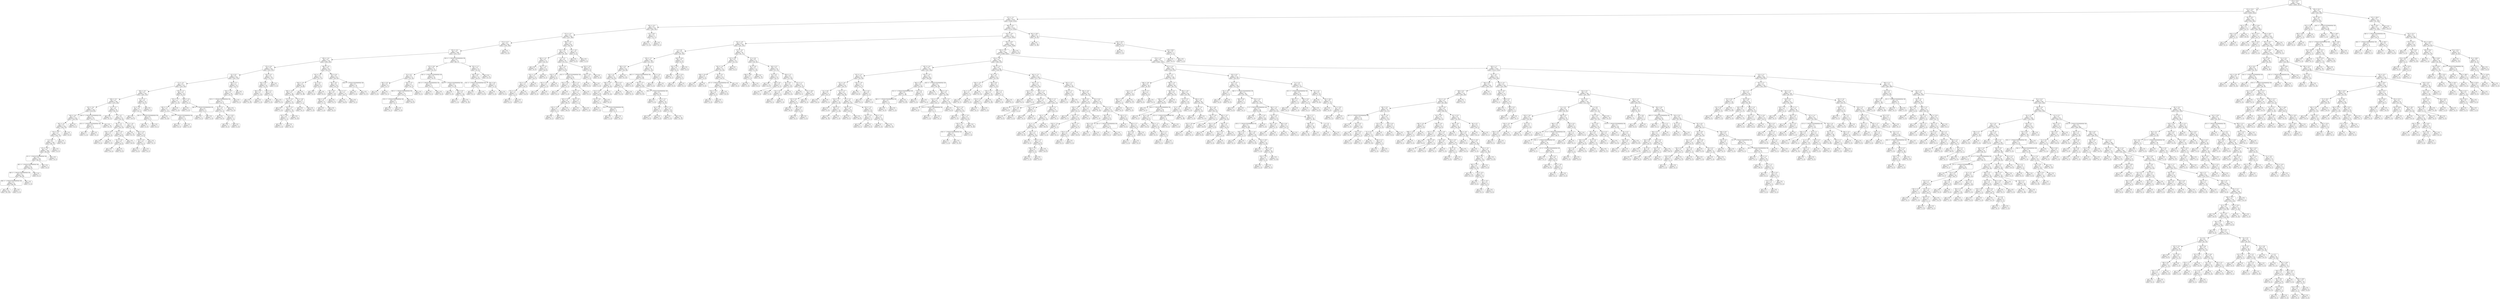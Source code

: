 digraph Tree {
node [shape=box, style="rounded", color="black", fontname=helvetica] ;
edge [fontname=helvetica] ;
0 [label="170 <= 34.3\ngini = 0.5\nsamples = 3348\nvalue = [2604, 2613]"] ;
1 [label="213 <= 15.4\ngini = 0.5\nsamples = 3164\nvalue = [2499, 2424]"] ;
0 -> 1 [labeldistance=2.5, labelangle=45, headlabel="True"] ;
2 [label="277 <= -3.1\ngini = 0.5\nsamples = 2879\nvalue = [2206, 2259]"] ;
1 -> 2 ;
3 [label="326 <= 13.1\ngini = 0.5\nsamples = 554\nvalue = [492, 381]"] ;
2 -> 3 ;
4 [label="277 <= -4.3\ngini = 0.5\nsamples = 545\nvalue = [475, 380]"] ;
3 -> 4 ;
5 [label="177 <= 11.5\ngini = 0.5\nsamples = 456\nvalue = [376, 346]"] ;
4 -> 5 ;
6 [label="315 <= -0.2\ngini = 0.5\nsamples = 448\nvalue = [376, 331]"] ;
5 -> 6 ;
7 [label="293 <= -4.4\ngini = 0.5\nsamples = 376\nvalue = [296, 294]"] ;
6 -> 7 ;
8 [label="175 <= 0.4\ngini = 0.5\nsamples = 282\nvalue = [253, 197]"] ;
7 -> 8 ;
9 [label="32 <= 0.5\ngini = 0.5\nsamples = 256\nvalue = [242, 170]"] ;
8 -> 9 ;
10 [label="17 <= -2.5\ngini = 0.5\nsamples = 237\nvalue = [210, 165]"] ;
9 -> 10 ;
11 [label="185 <= -4.4\ngini = 0.5\nsamples = 218\nvalue = [202, 142]"] ;
10 -> 11 ;
12 [label="328 <= -5.3\ngini = 0.5\nsamples = 199\nvalue = [170, 138]"] ;
11 -> 12 ;
13 [label="232 <= -5.6\ngini = 0.5\nsamples = 140\nvalue = [134, 85]"] ;
12 -> 13 ;
14 [label="330 <= -6.0\ngini = 0.5\nsamples = 120\nvalue = [102, 84]"] ;
13 -> 14 ;
15 [label="281 <= -0.2\ngini = 0.5\nsamples = 116\nvalue = [102, 79]"] ;
14 -> 15 ;
16 [label="374 <= -5.9\ngini = 0.5\nsamples = 112\nvalue = [102, 73]"] ;
15 -> 16 ;
17 [label="0 <= 0.8\ngini = 0.5\nsamples = 109\nvalue = [96, 73]"] ;
16 -> 17 ;
18 [label="271 <= -5.9\ngini = 0.5\nsamples = 106\nvalue = [96, 69]"] ;
17 -> 18 ;
19 [label="43 <= -1.7014117331926443e+38\ngini = 0.5\nsamples = 104\nvalue = [96, 67]"] ;
18 -> 19 ;
20 [label="381 <= -1.7014117331926443e+38\ngini = 0.5\nsamples = 99\nvalue = [90, 67]"] ;
19 -> 20 ;
21 [label="300 <= -1.7014117331926443e+38\ngini = 0.5\nsamples = 98\nvalue = [90, 66]"] ;
20 -> 21 ;
22 [label="380 <= -1.7014117331926443e+38\ngini = 0.5\nsamples = 97\nvalue = [89, 66]"] ;
21 -> 22 ;
23 [label="gini = 0.5\nsamples = 96\nvalue = [87, 66]"] ;
22 -> 23 ;
24 [label="gini = 0.0\nsamples = 1\nvalue = [2, 0]"] ;
22 -> 24 ;
25 [label="gini = 0.0\nsamples = 1\nvalue = [1, 0]"] ;
21 -> 25 ;
26 [label="gini = 0.0\nsamples = 1\nvalue = [0, 1]"] ;
20 -> 26 ;
27 [label="gini = 0.0\nsamples = 5\nvalue = [6, 0]"] ;
19 -> 27 ;
28 [label="gini = 0.0\nsamples = 2\nvalue = [0, 2]"] ;
18 -> 28 ;
29 [label="gini = 0.0\nsamples = 3\nvalue = [0, 4]"] ;
17 -> 29 ;
30 [label="gini = 0.0\nsamples = 3\nvalue = [6, 0]"] ;
16 -> 30 ;
31 [label="gini = 0.0\nsamples = 4\nvalue = [0, 6]"] ;
15 -> 31 ;
32 [label="gini = 0.0\nsamples = 4\nvalue = [0, 5]"] ;
14 -> 32 ;
33 [label="249 <= -1.7014117331926443e+38\ngini = 0.1\nsamples = 20\nvalue = [32, 1]"] ;
13 -> 33 ;
34 [label="353 <= -1.7014117331926443e+38\ngini = 0.5\nsamples = 2\nvalue = [1, 1]"] ;
33 -> 34 ;
35 [label="gini = 0.0\nsamples = 1\nvalue = [1, 0]"] ;
34 -> 35 ;
36 [label="gini = 0.0\nsamples = 1\nvalue = [0, 1]"] ;
34 -> 36 ;
37 [label="gini = 0.0\nsamples = 18\nvalue = [31, 0]"] ;
33 -> 37 ;
38 [label="21 <= -5.7\ngini = 0.5\nsamples = 59\nvalue = [36, 53]"] ;
12 -> 38 ;
39 [label="gini = 0.0\nsamples = 6\nvalue = [0, 12]"] ;
38 -> 39 ;
40 [label="5 <= -4.7\ngini = 0.5\nsamples = 53\nvalue = [36, 41]"] ;
38 -> 40 ;
41 [label="98 <= -5.1\ngini = 0.4\nsamples = 31\nvalue = [30, 15]"] ;
40 -> 41 ;
42 [label="250 <= -4.6\ngini = 0.3\nsamples = 9\nvalue = [2, 9]"] ;
41 -> 42 ;
43 [label="gini = 0.0\nsamples = 7\nvalue = [0, 9]"] ;
42 -> 43 ;
44 [label="gini = 0.0\nsamples = 2\nvalue = [2, 0]"] ;
42 -> 44 ;
45 [label="376 <= -4.9\ngini = 0.3\nsamples = 22\nvalue = [28, 6]"] ;
41 -> 45 ;
46 [label="101 <= -5.0\ngini = 0.5\nsamples = 11\nvalue = [10, 6]"] ;
45 -> 46 ;
47 [label="gini = 0.0\nsamples = 7\nvalue = [10, 0]"] ;
46 -> 47 ;
48 [label="gini = 0.0\nsamples = 4\nvalue = [0, 6]"] ;
46 -> 48 ;
49 [label="gini = 0.0\nsamples = 11\nvalue = [18, 0]"] ;
45 -> 49 ;
50 [label="21 <= -4.6\ngini = 0.3\nsamples = 22\nvalue = [6, 26]"] ;
40 -> 50 ;
51 [label="gini = 0.0\nsamples = 10\nvalue = [0, 17]"] ;
50 -> 51 ;
52 [label="282 <= -4.4\ngini = 0.5\nsamples = 12\nvalue = [6, 9]"] ;
50 -> 52 ;
53 [label="176 <= -4.5\ngini = 0.4\nsamples = 7\nvalue = [6, 2]"] ;
52 -> 53 ;
54 [label="gini = 0.0\nsamples = 5\nvalue = [6, 0]"] ;
53 -> 54 ;
55 [label="gini = 0.0\nsamples = 2\nvalue = [0, 2]"] ;
53 -> 55 ;
56 [label="gini = 0.0\nsamples = 5\nvalue = [0, 7]"] ;
52 -> 56 ;
57 [label="72 <= -2.1\ngini = 0.2\nsamples = 19\nvalue = [32, 4]"] ;
11 -> 57 ;
58 [label="22 <= -2.0\ngini = 0.1\nsamples = 17\nvalue = [32, 1]"] ;
57 -> 58 ;
59 [label="gini = 0.0\nsamples = 13\nvalue = [29, 0]"] ;
58 -> 59 ;
60 [label="256 <= -1.7014117331926443e+38\ngini = 0.4\nsamples = 4\nvalue = [3, 1]"] ;
58 -> 60 ;
61 [label="gini = 0.0\nsamples = 3\nvalue = [3, 0]"] ;
60 -> 61 ;
62 [label="gini = 0.0\nsamples = 1\nvalue = [0, 1]"] ;
60 -> 62 ;
63 [label="gini = 0.0\nsamples = 2\nvalue = [0, 3]"] ;
57 -> 63 ;
64 [label="355 <= -1.2\ngini = 0.4\nsamples = 19\nvalue = [8, 23]"] ;
10 -> 64 ;
65 [label="375 <= -1.1\ngini = 0.2\nsamples = 12\nvalue = [2, 21]"] ;
64 -> 65 ;
66 [label="395 <= -5.1\ngini = 0.1\nsamples = 11\nvalue = [1, 21]"] ;
65 -> 66 ;
67 [label="gini = 0.0\nsamples = 9\nvalue = [0, 18]"] ;
66 -> 67 ;
68 [label="244 <= -1.7014117331926443e+38\ngini = 0.4\nsamples = 2\nvalue = [1, 3]"] ;
66 -> 68 ;
69 [label="gini = 0.0\nsamples = 1\nvalue = [0, 3]"] ;
68 -> 69 ;
70 [label="gini = 0.0\nsamples = 1\nvalue = [1, 0]"] ;
68 -> 70 ;
71 [label="gini = 0.0\nsamples = 1\nvalue = [1, 0]"] ;
65 -> 71 ;
72 [label="349 <= -1.6\ngini = 0.4\nsamples = 7\nvalue = [6, 2]"] ;
64 -> 72 ;
73 [label="gini = 0.0\nsamples = 4\nvalue = [5, 0]"] ;
72 -> 73 ;
74 [label="285 <= -1.7014117331926443e+38\ngini = 0.4\nsamples = 3\nvalue = [1, 2]"] ;
72 -> 74 ;
75 [label="gini = 0.0\nsamples = 2\nvalue = [0, 2]"] ;
74 -> 75 ;
76 [label="gini = 0.0\nsamples = 1\nvalue = [1, 0]"] ;
74 -> 76 ;
77 [label="158 <= 7.2\ngini = 0.2\nsamples = 19\nvalue = [32, 5]"] ;
9 -> 77 ;
78 [label="334 <= -2.8\ngini = 0.2\nsamples = 18\nvalue = [32, 4]"] ;
77 -> 78 ;
79 [label="118 <= -1.7014117331926443e+38\ngini = 0.2\nsamples = 17\nvalue = [32, 3]"] ;
78 -> 79 ;
80 [label="44 <= 1.0\ngini = 0.3\nsamples = 9\nvalue = [11, 3]"] ;
79 -> 80 ;
81 [label="gini = 0.0\nsamples = 6\nvalue = [10, 0]"] ;
80 -> 81 ;
82 [label="23 <= 10.5\ngini = 0.4\nsamples = 3\nvalue = [1, 3]"] ;
80 -> 82 ;
83 [label="gini = 0.0\nsamples = 2\nvalue = [0, 3]"] ;
82 -> 83 ;
84 [label="gini = 0.0\nsamples = 1\nvalue = [1, 0]"] ;
82 -> 84 ;
85 [label="gini = 0.0\nsamples = 8\nvalue = [21, 0]"] ;
79 -> 85 ;
86 [label="gini = 0.0\nsamples = 1\nvalue = [0, 1]"] ;
78 -> 86 ;
87 [label="gini = 0.0\nsamples = 1\nvalue = [0, 1]"] ;
77 -> 87 ;
88 [label="154 <= 4.7\ngini = 0.4\nsamples = 26\nvalue = [11, 27]"] ;
8 -> 88 ;
89 [label="181 <= 0.6\ngini = 0.2\nsamples = 22\nvalue = [4, 27]"] ;
88 -> 89 ;
90 [label="304 <= 1.9\ngini = 0.1\nsamples = 17\nvalue = [1, 24]"] ;
89 -> 90 ;
91 [label="gini = 0.0\nsamples = 16\nvalue = [0, 24]"] ;
90 -> 91 ;
92 [label="gini = 0.0\nsamples = 1\nvalue = [1, 0]"] ;
90 -> 92 ;
93 [label="180 <= 2.1\ngini = 0.5\nsamples = 5\nvalue = [3, 3]"] ;
89 -> 93 ;
94 [label="gini = 0.0\nsamples = 3\nvalue = [3, 0]"] ;
93 -> 94 ;
95 [label="gini = 0.0\nsamples = 2\nvalue = [0, 3]"] ;
93 -> 95 ;
96 [label="gini = 0.0\nsamples = 4\nvalue = [7, 0]"] ;
88 -> 96 ;
97 [label="366 <= -1.0\ngini = 0.4\nsamples = 94\nvalue = [43, 97]"] ;
7 -> 97 ;
98 [label="167 <= -1.0\ngini = 0.3\nsamples = 54\nvalue = [15, 71]"] ;
97 -> 98 ;
99 [label="293 <= -2.9\ngini = 0.2\nsamples = 46\nvalue = [9, 66]"] ;
98 -> 99 ;
100 [label="309 <= -3.8\ngini = 0.4\nsamples = 24\nvalue = [9, 28]"] ;
99 -> 100 ;
101 [label="271 <= -4.4\ngini = 0.1\nsamples = 17\nvalue = [2, 27]"] ;
100 -> 101 ;
102 [label="gini = 0.0\nsamples = 1\nvalue = [1, 0]"] ;
101 -> 102 ;
103 [label="316 <= -4.3\ngini = 0.1\nsamples = 16\nvalue = [1, 27]"] ;
101 -> 103 ;
104 [label="357 <= -4.4\ngini = 0.4\nsamples = 3\nvalue = [1, 3]"] ;
103 -> 104 ;
105 [label="gini = 0.0\nsamples = 1\nvalue = [1, 0]"] ;
104 -> 105 ;
106 [label="gini = 0.0\nsamples = 2\nvalue = [0, 3]"] ;
104 -> 106 ;
107 [label="gini = 0.0\nsamples = 13\nvalue = [0, 24]"] ;
103 -> 107 ;
108 [label="82 <= -4.8\ngini = 0.2\nsamples = 7\nvalue = [7, 1]"] ;
100 -> 108 ;
109 [label="gini = 0.0\nsamples = 1\nvalue = [0, 1]"] ;
108 -> 109 ;
110 [label="gini = 0.0\nsamples = 6\nvalue = [7, 0]"] ;
108 -> 110 ;
111 [label="gini = 0.0\nsamples = 22\nvalue = [0, 38]"] ;
99 -> 111 ;
112 [label="81 <= 0.4\ngini = 0.5\nsamples = 8\nvalue = [6, 5]"] ;
98 -> 112 ;
113 [label="gini = 0.0\nsamples = 5\nvalue = [6, 0]"] ;
112 -> 113 ;
114 [label="gini = 0.0\nsamples = 3\nvalue = [0, 5]"] ;
112 -> 114 ;
115 [label="253 <= 0.4\ngini = 0.5\nsamples = 40\nvalue = [28, 26]"] ;
97 -> 115 ;
116 [label="68 <= -0.5\ngini = 0.4\nsamples = 26\nvalue = [25, 9]"] ;
115 -> 116 ;
117 [label="40 <= -0.6\ngini = 0.5\nsamples = 14\nvalue = [7, 8]"] ;
116 -> 117 ;
118 [label="108 <= -0.7\ngini = 0.2\nsamples = 8\nvalue = [7, 1]"] ;
117 -> 118 ;
119 [label="gini = 0.0\nsamples = 7\nvalue = [7, 0]"] ;
118 -> 119 ;
120 [label="gini = 0.0\nsamples = 1\nvalue = [0, 1]"] ;
118 -> 120 ;
121 [label="gini = 0.0\nsamples = 6\nvalue = [0, 7]"] ;
117 -> 121 ;
122 [label="332 <= 1.5\ngini = 0.1\nsamples = 12\nvalue = [18, 1]"] ;
116 -> 122 ;
123 [label="gini = 0.0\nsamples = 11\nvalue = [18, 0]"] ;
122 -> 123 ;
124 [label="gini = 0.0\nsamples = 1\nvalue = [0, 1]"] ;
122 -> 124 ;
125 [label="240 <= -1.7014117331926443e+38\ngini = 0.3\nsamples = 14\nvalue = [3, 17]"] ;
115 -> 125 ;
126 [label="gini = 0.0\nsamples = 3\nvalue = [3, 0]"] ;
125 -> 126 ;
127 [label="gini = 0.0\nsamples = 11\nvalue = [0, 17]"] ;
125 -> 127 ;
128 [label="256 <= -1.7014117331926443e+38\ngini = 0.4\nsamples = 72\nvalue = [80, 37]"] ;
6 -> 128 ;
129 [label="274 <= 0.8\ngini = 0.5\nsamples = 41\nvalue = [33, 31]"] ;
128 -> 129 ;
130 [label="53 <= 0.1\ngini = 0.4\nsamples = 21\nvalue = [25, 10]"] ;
129 -> 130 ;
131 [label="283 <= 0.5\ngini = 0.4\nsamples = 8\nvalue = [3, 7]"] ;
130 -> 131 ;
132 [label="gini = 0.0\nsamples = 3\nvalue = [3, 0]"] ;
131 -> 132 ;
133 [label="gini = 0.0\nsamples = 5\nvalue = [0, 7]"] ;
131 -> 133 ;
134 [label="220 <= 7.9\ngini = 0.2\nsamples = 13\nvalue = [22, 3]"] ;
130 -> 134 ;
135 [label="358 <= -1.7014117331926443e+38\ngini = 0.1\nsamples = 12\nvalue = [22, 1]"] ;
134 -> 135 ;
136 [label="170 <= -1.7014117331926443e+38\ngini = 0.4\nsamples = 2\nvalue = [2, 1]"] ;
135 -> 136 ;
137 [label="gini = 0.0\nsamples = 1\nvalue = [0, 1]"] ;
136 -> 137 ;
138 [label="gini = 0.0\nsamples = 1\nvalue = [2, 0]"] ;
136 -> 138 ;
139 [label="gini = 0.0\nsamples = 10\nvalue = [20, 0]"] ;
135 -> 139 ;
140 [label="gini = 0.0\nsamples = 1\nvalue = [0, 2]"] ;
134 -> 140 ;
141 [label="158 <= -1.7014117331926443e+38\ngini = 0.4\nsamples = 20\nvalue = [8, 21]"] ;
129 -> 141 ;
142 [label="241 <= -1.7014117331926443e+38\ngini = 0.4\nsamples = 6\nvalue = [6, 2]"] ;
141 -> 142 ;
143 [label="gini = 0.0\nsamples = 2\nvalue = [0, 2]"] ;
142 -> 143 ;
144 [label="gini = 0.0\nsamples = 4\nvalue = [6, 0]"] ;
142 -> 144 ;
145 [label="364 <= -1.7014117331926443e+38\ngini = 0.2\nsamples = 14\nvalue = [2, 19]"] ;
141 -> 145 ;
146 [label="gini = 0.0\nsamples = 1\nvalue = [1, 0]"] ;
145 -> 146 ;
147 [label="294 <= 0.5\ngini = 0.1\nsamples = 13\nvalue = [1, 19]"] ;
145 -> 147 ;
148 [label="gini = 0.0\nsamples = 1\nvalue = [1, 0]"] ;
147 -> 148 ;
149 [label="gini = 0.0\nsamples = 12\nvalue = [0, 19]"] ;
147 -> 149 ;
150 [label="333 <= 1.3\ngini = 0.2\nsamples = 31\nvalue = [47, 6]"] ;
128 -> 150 ;
151 [label="383 <= 0.6\ngini = 0.4\nsamples = 16\nvalue = [20, 6]"] ;
150 -> 151 ;
152 [label="191 <= -1.7014117331926443e+38\ngini = 0.1\nsamples = 11\nvalue = [19, 1]"] ;
151 -> 152 ;
153 [label="gini = 0.0\nsamples = 1\nvalue = [0, 1]"] ;
152 -> 153 ;
154 [label="gini = 0.0\nsamples = 10\nvalue = [19, 0]"] ;
152 -> 154 ;
155 [label="184 <= 0.6\ngini = 0.3\nsamples = 5\nvalue = [1, 5]"] ;
151 -> 155 ;
156 [label="gini = 0.0\nsamples = 1\nvalue = [1, 0]"] ;
155 -> 156 ;
157 [label="gini = 0.0\nsamples = 4\nvalue = [0, 5]"] ;
155 -> 157 ;
158 [label="gini = 0.0\nsamples = 15\nvalue = [27, 0]"] ;
150 -> 158 ;
159 [label="gini = 0.0\nsamples = 8\nvalue = [0, 15]"] ;
5 -> 159 ;
160 [label="398 <= -3.0\ngini = 0.4\nsamples = 89\nvalue = [99, 34]"] ;
4 -> 160 ;
161 [label="18 <= -4.2\ngini = 0.3\nsamples = 81\nvalue = [97, 28]"] ;
160 -> 161 ;
162 [label="282 <= -4.1\ngini = 0.5\nsamples = 21\nvalue = [18, 15]"] ;
161 -> 162 ;
163 [label="gini = 0.0\nsamples = 5\nvalue = [0, 9]"] ;
162 -> 163 ;
164 [label="355 <= -3.4\ngini = 0.4\nsamples = 16\nvalue = [18, 6]"] ;
162 -> 164 ;
165 [label="232 <= -3.3\ngini = 0.2\nsamples = 14\nvalue = [18, 3]"] ;
164 -> 165 ;
166 [label="125 <= -4.1\ngini = 0.2\nsamples = 13\nvalue = [18, 2]"] ;
165 -> 166 ;
167 [label="371 <= -3.7\ngini = 0.5\nsamples = 3\nvalue = [2, 2]"] ;
166 -> 167 ;
168 [label="gini = 0.0\nsamples = 2\nvalue = [0, 2]"] ;
167 -> 168 ;
169 [label="gini = 0.0\nsamples = 1\nvalue = [2, 0]"] ;
167 -> 169 ;
170 [label="gini = 0.0\nsamples = 10\nvalue = [16, 0]"] ;
166 -> 170 ;
171 [label="gini = 0.0\nsamples = 1\nvalue = [0, 1]"] ;
165 -> 171 ;
172 [label="gini = 0.0\nsamples = 2\nvalue = [0, 3]"] ;
164 -> 172 ;
173 [label="2 <= -3.1\ngini = 0.2\nsamples = 60\nvalue = [79, 13]"] ;
161 -> 173 ;
174 [label="235 <= -4.2\ngini = 0.2\nsamples = 52\nvalue = [74, 9]"] ;
173 -> 174 ;
175 [label="334 <= -3.7\ngini = 0.5\nsamples = 8\nvalue = [6, 4]"] ;
174 -> 175 ;
176 [label="267 <= -4.5\ngini = 0.3\nsamples = 4\nvalue = [1, 4]"] ;
175 -> 176 ;
177 [label="gini = 0.0\nsamples = 3\nvalue = [0, 4]"] ;
176 -> 177 ;
178 [label="gini = 0.0\nsamples = 1\nvalue = [1, 0]"] ;
176 -> 178 ;
179 [label="gini = 0.0\nsamples = 4\nvalue = [5, 0]"] ;
175 -> 179 ;
180 [label="342 <= -1.7014117331926443e+38\ngini = 0.1\nsamples = 44\nvalue = [68, 5]"] ;
174 -> 180 ;
181 [label="252 <= -3.8\ngini = 0.5\nsamples = 2\nvalue = [1, 1]"] ;
180 -> 181 ;
182 [label="gini = 0.0\nsamples = 1\nvalue = [0, 1]"] ;
181 -> 182 ;
183 [label="gini = 0.0\nsamples = 1\nvalue = [1, 0]"] ;
181 -> 183 ;
184 [label="304 <= -2.2\ngini = 0.1\nsamples = 42\nvalue = [67, 4]"] ;
180 -> 184 ;
185 [label="316 <= -3.3\ngini = 0.1\nsamples = 41\nvalue = [67, 3]"] ;
184 -> 185 ;
186 [label="187 <= -5.1\ngini = 0.0\nsamples = 38\nvalue = [60, 1]"] ;
185 -> 186 ;
187 [label="325 <= -3.9\ngini = 0.4\nsamples = 3\nvalue = [2, 1]"] ;
186 -> 187 ;
188 [label="gini = 0.0\nsamples = 1\nvalue = [0, 1]"] ;
187 -> 188 ;
189 [label="gini = 0.0\nsamples = 2\nvalue = [2, 0]"] ;
187 -> 189 ;
190 [label="gini = 0.0\nsamples = 35\nvalue = [58, 0]"] ;
186 -> 190 ;
191 [label="104 <= -3.2\ngini = 0.3\nsamples = 3\nvalue = [7, 2]"] ;
185 -> 191 ;
192 [label="gini = 0.0\nsamples = 1\nvalue = [0, 2]"] ;
191 -> 192 ;
193 [label="gini = 0.0\nsamples = 2\nvalue = [7, 0]"] ;
191 -> 193 ;
194 [label="gini = 0.0\nsamples = 1\nvalue = [0, 1]"] ;
184 -> 194 ;
195 [label="124 <= -2.9\ngini = 0.5\nsamples = 8\nvalue = [5, 4]"] ;
173 -> 195 ;
196 [label="109 <= -2.6\ngini = 0.3\nsamples = 5\nvalue = [1, 4]"] ;
195 -> 196 ;
197 [label="gini = 0.0\nsamples = 4\nvalue = [0, 4]"] ;
196 -> 197 ;
198 [label="gini = 0.0\nsamples = 1\nvalue = [1, 0]"] ;
196 -> 198 ;
199 [label="gini = 0.0\nsamples = 3\nvalue = [4, 0]"] ;
195 -> 199 ;
200 [label="71 <= -3.0\ngini = 0.4\nsamples = 8\nvalue = [2, 6]"] ;
160 -> 200 ;
201 [label="gini = 0.0\nsamples = 6\nvalue = [0, 6]"] ;
200 -> 201 ;
202 [label="gini = 0.0\nsamples = 2\nvalue = [2, 0]"] ;
200 -> 202 ;
203 [label="62 <= 24.3\ngini = 0.1\nsamples = 9\nvalue = [17, 1]"] ;
3 -> 203 ;
204 [label="gini = 0.0\nsamples = 8\nvalue = [17, 0]"] ;
203 -> 204 ;
205 [label="gini = 0.0\nsamples = 1\nvalue = [0, 1]"] ;
203 -> 205 ;
206 [label="368 <= 15.1\ngini = 0.5\nsamples = 2325\nvalue = [1714, 1878]"] ;
2 -> 206 ;
207 [label="333 <= -2.8\ngini = 0.5\nsamples = 2295\nvalue = [1705, 1835]"] ;
206 -> 207 ;
208 [label="331 <= -2.8\ngini = 0.4\nsamples = 202\nvalue = [101, 207]"] ;
207 -> 208 ;
209 [label="5 <= 3.8\ngini = 0.4\nsamples = 120\nvalue = [40, 136]"] ;
208 -> 209 ;
210 [label="370 <= -3.7\ngini = 0.3\nsamples = 108\nvalue = [31, 131]"] ;
209 -> 210 ;
211 [label="395 <= 0.3\ngini = 0.5\nsamples = 38\nvalue = [20, 38]"] ;
210 -> 211 ;
212 [label="48 <= -0.1\ngini = 0.5\nsamples = 25\nvalue = [20, 19]"] ;
211 -> 212 ;
213 [label="360 <= -1.9\ngini = 0.4\nsamples = 17\nvalue = [8, 16]"] ;
212 -> 213 ;
214 [label="114 <= -0.5\ngini = 0.5\nsamples = 10\nvalue = [8, 6]"] ;
213 -> 214 ;
215 [label="313 <= -1.8\ngini = 0.2\nsamples = 7\nvalue = [8, 1]"] ;
214 -> 215 ;
216 [label="gini = 0.0\nsamples = 5\nvalue = [7, 0]"] ;
215 -> 216 ;
217 [label="78 <= -1.7014117331926443e+38\ngini = 0.5\nsamples = 2\nvalue = [1, 1]"] ;
215 -> 217 ;
218 [label="gini = 0.0\nsamples = 1\nvalue = [1, 0]"] ;
217 -> 218 ;
219 [label="gini = 0.0\nsamples = 1\nvalue = [0, 1]"] ;
217 -> 219 ;
220 [label="gini = 0.0\nsamples = 3\nvalue = [0, 5]"] ;
214 -> 220 ;
221 [label="gini = 0.0\nsamples = 7\nvalue = [0, 10]"] ;
213 -> 221 ;
222 [label="170 <= 0.7\ngini = 0.3\nsamples = 8\nvalue = [12, 3]"] ;
212 -> 222 ;
223 [label="gini = 0.0\nsamples = 6\nvalue = [12, 0]"] ;
222 -> 223 ;
224 [label="gini = 0.0\nsamples = 2\nvalue = [0, 3]"] ;
222 -> 224 ;
225 [label="gini = 0.0\nsamples = 13\nvalue = [0, 19]"] ;
211 -> 225 ;
226 [label="92 <= 1.8\ngini = 0.2\nsamples = 70\nvalue = [11, 93]"] ;
210 -> 226 ;
227 [label="382 <= -1.7014117331926443e+38\ngini = 0.2\nsamples = 68\nvalue = [9, 92]"] ;
226 -> 227 ;
228 [label="gini = 0.0\nsamples = 2\nvalue = [3, 0]"] ;
227 -> 228 ;
229 [label="353 <= -3.3\ngini = 0.1\nsamples = 66\nvalue = [6, 92]"] ;
227 -> 229 ;
230 [label="gini = 0.0\nsamples = 41\nvalue = [0, 55]"] ;
229 -> 230 ;
231 [label="364 <= -1.7014117331926443e+38\ngini = 0.2\nsamples = 25\nvalue = [6, 37]"] ;
229 -> 231 ;
232 [label="gini = 0.0\nsamples = 1\nvalue = [2, 0]"] ;
231 -> 232 ;
233 [label="42 <= -3.3\ngini = 0.2\nsamples = 24\nvalue = [4, 37]"] ;
231 -> 233 ;
234 [label="66 <= -3.6\ngini = 0.5\nsamples = 5\nvalue = [3, 4]"] ;
233 -> 234 ;
235 [label="gini = 0.0\nsamples = 2\nvalue = [0, 4]"] ;
234 -> 235 ;
236 [label="gini = 0.0\nsamples = 3\nvalue = [3, 0]"] ;
234 -> 236 ;
237 [label="125 <= -3.2\ngini = 0.1\nsamples = 19\nvalue = [1, 33]"] ;
233 -> 237 ;
238 [label="gini = 0.0\nsamples = 1\nvalue = [1, 0]"] ;
237 -> 238 ;
239 [label="gini = 0.0\nsamples = 18\nvalue = [0, 33]"] ;
237 -> 239 ;
240 [label="347 <= 1.8\ngini = 0.4\nsamples = 2\nvalue = [2, 1]"] ;
226 -> 240 ;
241 [label="gini = 0.0\nsamples = 1\nvalue = [2, 0]"] ;
240 -> 241 ;
242 [label="gini = 0.0\nsamples = 1\nvalue = [0, 1]"] ;
240 -> 242 ;
243 [label="184 <= 13.6\ngini = 0.5\nsamples = 12\nvalue = [9, 5]"] ;
209 -> 243 ;
244 [label="261 <= 3.9\ngini = 0.3\nsamples = 9\nvalue = [9, 2]"] ;
243 -> 244 ;
245 [label="gini = 0.0\nsamples = 1\nvalue = [0, 1]"] ;
244 -> 245 ;
246 [label="205 <= 11.0\ngini = 0.2\nsamples = 8\nvalue = [9, 1]"] ;
244 -> 246 ;
247 [label="gini = 0.0\nsamples = 7\nvalue = [9, 0]"] ;
246 -> 247 ;
248 [label="gini = 0.0\nsamples = 1\nvalue = [0, 1]"] ;
246 -> 248 ;
249 [label="gini = 0.0\nsamples = 3\nvalue = [0, 3]"] ;
243 -> 249 ;
250 [label="47 <= -1.0\ngini = 0.5\nsamples = 82\nvalue = [61, 71]"] ;
208 -> 250 ;
251 [label="317 <= 0.6\ngini = 0.4\nsamples = 29\nvalue = [33, 15]"] ;
250 -> 251 ;
252 [label="342 <= -3.4\ngini = 0.4\nsamples = 26\nvalue = [33, 10]"] ;
251 -> 252 ;
253 [label="198 <= -0.4\ngini = 0.4\nsamples = 6\nvalue = [3, 6]"] ;
252 -> 253 ;
254 [label="gini = 0.0\nsamples = 5\nvalue = [0, 6]"] ;
253 -> 254 ;
255 [label="gini = 0.0\nsamples = 1\nvalue = [3, 0]"] ;
253 -> 255 ;
256 [label="56 <= 2.9\ngini = 0.2\nsamples = 20\nvalue = [30, 4]"] ;
252 -> 256 ;
257 [label="67 <= -1.7014117331926443e+38\ngini = 0.1\nsamples = 19\nvalue = [30, 2]"] ;
256 -> 257 ;
258 [label="332 <= -1.8\ngini = 0.4\nsamples = 5\nvalue = [5, 2]"] ;
257 -> 258 ;
259 [label="gini = 0.0\nsamples = 3\nvalue = [5, 0]"] ;
258 -> 259 ;
260 [label="gini = 0.0\nsamples = 2\nvalue = [0, 2]"] ;
258 -> 260 ;
261 [label="gini = 0.0\nsamples = 14\nvalue = [25, 0]"] ;
257 -> 261 ;
262 [label="gini = 0.0\nsamples = 1\nvalue = [0, 2]"] ;
256 -> 262 ;
263 [label="gini = 0.0\nsamples = 3\nvalue = [0, 5]"] ;
251 -> 263 ;
264 [label="27 <= 0.0\ngini = 0.4\nsamples = 53\nvalue = [28, 56]"] ;
250 -> 264 ;
265 [label="82 <= -0.9\ngini = 0.1\nsamples = 13\nvalue = [1, 19]"] ;
264 -> 265 ;
266 [label="208 <= -0.8\ngini = 0.4\nsamples = 3\nvalue = [1, 2]"] ;
265 -> 266 ;
267 [label="gini = 0.0\nsamples = 1\nvalue = [1, 0]"] ;
266 -> 267 ;
268 [label="gini = 0.0\nsamples = 2\nvalue = [0, 2]"] ;
266 -> 268 ;
269 [label="gini = 0.0\nsamples = 10\nvalue = [0, 17]"] ;
265 -> 269 ;
270 [label="164 <= 0.7\ngini = 0.5\nsamples = 40\nvalue = [27, 37]"] ;
264 -> 270 ;
271 [label="35 <= 0.7\ngini = 0.3\nsamples = 16\nvalue = [16, 3]"] ;
270 -> 271 ;
272 [label="gini = 0.0\nsamples = 12\nvalue = [13, 0]"] ;
271 -> 272 ;
273 [label="198 <= 3.6\ngini = 0.5\nsamples = 4\nvalue = [3, 3]"] ;
271 -> 273 ;
274 [label="gini = 0.0\nsamples = 2\nvalue = [0, 3]"] ;
273 -> 274 ;
275 [label="gini = 0.0\nsamples = 2\nvalue = [3, 0]"] ;
273 -> 275 ;
276 [label="199 <= 1.3\ngini = 0.4\nsamples = 24\nvalue = [11, 34]"] ;
270 -> 276 ;
277 [label="96 <= 0.4\ngini = 0.1\nsamples = 10\nvalue = [1, 22]"] ;
276 -> 277 ;
278 [label="39 <= -0.7\ngini = 0.5\nsamples = 2\nvalue = [1, 1]"] ;
277 -> 278 ;
279 [label="gini = 0.0\nsamples = 1\nvalue = [0, 1]"] ;
278 -> 279 ;
280 [label="gini = 0.0\nsamples = 1\nvalue = [1, 0]"] ;
278 -> 280 ;
281 [label="gini = 0.0\nsamples = 8\nvalue = [0, 21]"] ;
277 -> 281 ;
282 [label="137 <= 1.7\ngini = 0.5\nsamples = 14\nvalue = [10, 12]"] ;
276 -> 282 ;
283 [label="gini = 0.0\nsamples = 4\nvalue = [0, 7]"] ;
282 -> 283 ;
284 [label="131 <= 10.9\ngini = 0.4\nsamples = 10\nvalue = [10, 5]"] ;
282 -> 284 ;
285 [label="147 <= 3.9\ngini = 0.3\nsamples = 8\nvalue = [10, 2]"] ;
284 -> 285 ;
286 [label="gini = 0.0\nsamples = 6\nvalue = [8, 0]"] ;
285 -> 286 ;
287 [label="179 <= 6.8\ngini = 0.5\nsamples = 2\nvalue = [2, 2]"] ;
285 -> 287 ;
288 [label="gini = 0.0\nsamples = 1\nvalue = [0, 2]"] ;
287 -> 288 ;
289 [label="gini = 0.0\nsamples = 1\nvalue = [2, 0]"] ;
287 -> 289 ;
290 [label="gini = 0.0\nsamples = 2\nvalue = [0, 3]"] ;
284 -> 290 ;
291 [label="345 <= 14.9\ngini = 0.5\nsamples = 2093\nvalue = [1604, 1628]"] ;
207 -> 291 ;
292 [label="393 <= -1.0\ngini = 0.5\nsamples = 2083\nvalue = [1588, 1628]"] ;
291 -> 292 ;
293 [label="374 <= -1.8\ngini = 0.5\nsamples = 359\nvalue = [306, 235]"] ;
292 -> 293 ;
294 [label="287 <= -2.0\ngini = 0.5\nsamples = 161\nvalue = [107, 136]"] ;
293 -> 294 ;
295 [label="327 <= -2.1\ngini = 0.5\nsamples = 65\nvalue = [59, 38]"] ;
294 -> 295 ;
296 [label="121 <= -3.0\ngini = 0.5\nsamples = 50\nvalue = [38, 37]"] ;
295 -> 296 ;
297 [label="61 <= 0.8\ngini = 0.2\nsamples = 6\nvalue = [10, 1]"] ;
296 -> 297 ;
298 [label="gini = 0.0\nsamples = 5\nvalue = [10, 0]"] ;
297 -> 298 ;
299 [label="gini = 0.0\nsamples = 1\nvalue = [0, 1]"] ;
297 -> 299 ;
300 [label="327 <= -2.7\ngini = 0.5\nsamples = 44\nvalue = [28, 36]"] ;
296 -> 300 ;
301 [label="314 <= -2.7\ngini = 0.3\nsamples = 12\nvalue = [3, 16]"] ;
300 -> 301 ;
302 [label="gini = 0.0\nsamples = 1\nvalue = [2, 0]"] ;
301 -> 302 ;
303 [label="209 <= 5.2\ngini = 0.1\nsamples = 11\nvalue = [1, 16]"] ;
301 -> 303 ;
304 [label="gini = 0.0\nsamples = 10\nvalue = [0, 16]"] ;
303 -> 304 ;
305 [label="gini = 0.0\nsamples = 1\nvalue = [1, 0]"] ;
303 -> 305 ;
306 [label="21 <= -2.2\ngini = 0.5\nsamples = 32\nvalue = [25, 20]"] ;
300 -> 306 ;
307 [label="165 <= -2.8\ngini = 0.3\nsamples = 18\nvalue = [20, 5]"] ;
306 -> 307 ;
308 [label="gini = 0.0\nsamples = 3\nvalue = [0, 5]"] ;
307 -> 308 ;
309 [label="gini = 0.0\nsamples = 15\nvalue = [20, 0]"] ;
307 -> 309 ;
310 [label="323 <= -2.5\ngini = 0.4\nsamples = 14\nvalue = [5, 15]"] ;
306 -> 310 ;
311 [label="191 <= -2.3\ngini = 0.3\nsamples = 5\nvalue = [4, 1]"] ;
310 -> 311 ;
312 [label="gini = 0.0\nsamples = 1\nvalue = [0, 1]"] ;
311 -> 312 ;
313 [label="gini = 0.0\nsamples = 4\nvalue = [4, 0]"] ;
311 -> 313 ;
314 [label="358 <= -2.9\ngini = 0.1\nsamples = 9\nvalue = [1, 14]"] ;
310 -> 314 ;
315 [label="gini = 0.0\nsamples = 1\nvalue = [1, 0]"] ;
314 -> 315 ;
316 [label="gini = 0.0\nsamples = 8\nvalue = [0, 14]"] ;
314 -> 316 ;
317 [label="192 <= -1.8\ngini = 0.1\nsamples = 15\nvalue = [21, 1]"] ;
295 -> 317 ;
318 [label="gini = 0.0\nsamples = 13\nvalue = [20, 0]"] ;
317 -> 318 ;
319 [label="70 <= -0.3\ngini = 0.5\nsamples = 2\nvalue = [1, 1]"] ;
317 -> 319 ;
320 [label="gini = 0.0\nsamples = 1\nvalue = [0, 1]"] ;
319 -> 320 ;
321 [label="gini = 0.0\nsamples = 1\nvalue = [1, 0]"] ;
319 -> 321 ;
322 [label="335 <= -1.9\ngini = 0.4\nsamples = 96\nvalue = [48, 98]"] ;
294 -> 322 ;
323 [label="360 <= -0.4\ngini = 0.2\nsamples = 37\nvalue = [6, 50]"] ;
322 -> 323 ;
324 [label="212 <= -1.7014117331926443e+38\ngini = 0.0\nsamples = 32\nvalue = [1, 48]"] ;
323 -> 324 ;
325 [label="380 <= -1.7014117331926443e+38\ngini = 0.3\nsamples = 2\nvalue = [1, 4]"] ;
324 -> 325 ;
326 [label="gini = 0.0\nsamples = 1\nvalue = [0, 4]"] ;
325 -> 326 ;
327 [label="gini = 0.0\nsamples = 1\nvalue = [1, 0]"] ;
325 -> 327 ;
328 [label="gini = 0.0\nsamples = 30\nvalue = [0, 44]"] ;
324 -> 328 ;
329 [label="34 <= 0.2\ngini = 0.4\nsamples = 5\nvalue = [5, 2]"] ;
323 -> 329 ;
330 [label="gini = 0.0\nsamples = 4\nvalue = [5, 0]"] ;
329 -> 330 ;
331 [label="gini = 0.0\nsamples = 1\nvalue = [0, 2]"] ;
329 -> 331 ;
332 [label="363 <= -1.7014117331926443e+38\ngini = 0.5\nsamples = 59\nvalue = [42, 48]"] ;
322 -> 332 ;
333 [label="gini = 0.0\nsamples = 8\nvalue = [11, 0]"] ;
332 -> 333 ;
334 [label="368 <= -2.0\ngini = 0.5\nsamples = 51\nvalue = [31, 48]"] ;
332 -> 334 ;
335 [label="122 <= -1.2\ngini = 0.2\nsamples = 6\nvalue = [10, 1]"] ;
334 -> 335 ;
336 [label="gini = 0.0\nsamples = 4\nvalue = [9, 0]"] ;
335 -> 336 ;
337 [label="379 <= -1.7014117331926443e+38\ngini = 0.5\nsamples = 2\nvalue = [1, 1]"] ;
335 -> 337 ;
338 [label="gini = 0.0\nsamples = 1\nvalue = [1, 0]"] ;
337 -> 338 ;
339 [label="gini = 0.0\nsamples = 1\nvalue = [0, 1]"] ;
337 -> 339 ;
340 [label="191 <= -2.2\ngini = 0.4\nsamples = 45\nvalue = [21, 47]"] ;
334 -> 340 ;
341 [label="gini = 0.0\nsamples = 4\nvalue = [6, 0]"] ;
340 -> 341 ;
342 [label="244 <= -2.0\ngini = 0.4\nsamples = 41\nvalue = [15, 47]"] ;
340 -> 342 ;
343 [label="gini = 0.0\nsamples = 4\nvalue = [7, 0]"] ;
342 -> 343 ;
344 [label="264 <= -1.0\ngini = 0.2\nsamples = 37\nvalue = [8, 47]"] ;
342 -> 344 ;
345 [label="144 <= -1.5\ngini = 0.4\nsamples = 19\nvalue = [8, 19]"] ;
344 -> 345 ;
346 [label="150 <= -1.7014117331926443e+38\ngini = 0.1\nsamples = 15\nvalue = [1, 19]"] ;
345 -> 346 ;
347 [label="gini = 0.0\nsamples = 1\nvalue = [1, 0]"] ;
346 -> 347 ;
348 [label="gini = 0.0\nsamples = 14\nvalue = [0, 19]"] ;
346 -> 348 ;
349 [label="gini = 0.0\nsamples = 4\nvalue = [7, 0]"] ;
345 -> 349 ;
350 [label="gini = 0.0\nsamples = 18\nvalue = [0, 28]"] ;
344 -> 350 ;
351 [label="381 <= -2.3\ngini = 0.4\nsamples = 198\nvalue = [199, 99]"] ;
293 -> 351 ;
352 [label="39 <= -1.4\ngini = 0.5\nsamples = 29\nvalue = [22, 29]"] ;
351 -> 352 ;
353 [label="100 <= -2.0\ngini = 0.4\nsamples = 14\nvalue = [19, 7]"] ;
352 -> 353 ;
354 [label="36 <= -1.3\ngini = 0.3\nsamples = 6\nvalue = [2, 7]"] ;
353 -> 354 ;
355 [label="gini = 0.0\nsamples = 5\nvalue = [0, 7]"] ;
354 -> 355 ;
356 [label="gini = 0.0\nsamples = 1\nvalue = [2, 0]"] ;
354 -> 356 ;
357 [label="gini = 0.0\nsamples = 8\nvalue = [17, 0]"] ;
353 -> 357 ;
358 [label="265 <= 0.6\ngini = 0.2\nsamples = 15\nvalue = [3, 22]"] ;
352 -> 358 ;
359 [label="276 <= -1.2\ngini = 0.1\nsamples = 12\nvalue = [1, 21]"] ;
358 -> 359 ;
360 [label="215 <= -1.0\ngini = 0.5\nsamples = 2\nvalue = [1, 1]"] ;
359 -> 360 ;
361 [label="gini = 0.0\nsamples = 1\nvalue = [0, 1]"] ;
360 -> 361 ;
362 [label="gini = 0.0\nsamples = 1\nvalue = [1, 0]"] ;
360 -> 362 ;
363 [label="gini = 0.0\nsamples = 10\nvalue = [0, 20]"] ;
359 -> 363 ;
364 [label="293 <= 1.7\ngini = 0.4\nsamples = 3\nvalue = [2, 1]"] ;
358 -> 364 ;
365 [label="gini = 0.0\nsamples = 2\nvalue = [2, 0]"] ;
364 -> 365 ;
366 [label="gini = 0.0\nsamples = 1\nvalue = [0, 1]"] ;
364 -> 366 ;
367 [label="362 <= -1.2\ngini = 0.4\nsamples = 169\nvalue = [177, 70]"] ;
351 -> 367 ;
368 [label="353 <= -2.1\ngini = 0.3\nsamples = 93\nvalue = [114, 24]"] ;
367 -> 368 ;
369 [label="310 <= -1.4\ngini = 0.3\nsamples = 5\nvalue = [1, 5]"] ;
368 -> 369 ;
370 [label="gini = 0.0\nsamples = 4\nvalue = [0, 5]"] ;
369 -> 370 ;
371 [label="gini = 0.0\nsamples = 1\nvalue = [1, 0]"] ;
369 -> 371 ;
372 [label="281 <= -1.9\ngini = 0.2\nsamples = 88\nvalue = [113, 19]"] ;
368 -> 372 ;
373 [label="282 <= -2.1\ngini = 0.5\nsamples = 11\nvalue = [10, 6]"] ;
372 -> 373 ;
374 [label="gini = 0.0\nsamples = 4\nvalue = [8, 0]"] ;
373 -> 374 ;
375 [label="72 <= -0.8\ngini = 0.4\nsamples = 7\nvalue = [2, 6]"] ;
373 -> 375 ;
376 [label="gini = 0.0\nsamples = 6\nvalue = [0, 6]"] ;
375 -> 376 ;
377 [label="gini = 0.0\nsamples = 1\nvalue = [2, 0]"] ;
375 -> 377 ;
378 [label="383 <= -2.3\ngini = 0.2\nsamples = 77\nvalue = [103, 13]"] ;
372 -> 378 ;
379 [label="162 <= 3.8\ngini = 0.4\nsamples = 2\nvalue = [1, 2]"] ;
378 -> 379 ;
380 [label="gini = 0.0\nsamples = 1\nvalue = [0, 2]"] ;
379 -> 380 ;
381 [label="gini = 0.0\nsamples = 1\nvalue = [1, 0]"] ;
379 -> 381 ;
382 [label="138 <= 7.2\ngini = 0.2\nsamples = 75\nvalue = [102, 11]"] ;
378 -> 382 ;
383 [label="64 <= -1.4\ngini = 0.2\nsamples = 74\nvalue = [102, 10]"] ;
382 -> 383 ;
384 [label="12 <= -1.7\ngini = 0.3\nsamples = 41\nvalue = [56, 10]"] ;
383 -> 384 ;
385 [label="gini = 0.0\nsamples = 18\nvalue = [31, 0]"] ;
384 -> 385 ;
386 [label="126 <= -1.7\ngini = 0.4\nsamples = 23\nvalue = [25, 10]"] ;
384 -> 386 ;
387 [label="gini = 0.0\nsamples = 4\nvalue = [0, 4]"] ;
386 -> 387 ;
388 [label="376 <= -1.5\ngini = 0.3\nsamples = 19\nvalue = [25, 6]"] ;
386 -> 388 ;
389 [label="340 <= -1.5\ngini = 0.5\nsamples = 9\nvalue = [7, 6]"] ;
388 -> 389 ;
390 [label="gini = 0.0\nsamples = 4\nvalue = [7, 0]"] ;
389 -> 390 ;
391 [label="gini = 0.0\nsamples = 5\nvalue = [0, 6]"] ;
389 -> 391 ;
392 [label="gini = 0.0\nsamples = 10\nvalue = [18, 0]"] ;
388 -> 392 ;
393 [label="gini = 0.0\nsamples = 33\nvalue = [46, 0]"] ;
383 -> 393 ;
394 [label="gini = 0.0\nsamples = 1\nvalue = [0, 1]"] ;
382 -> 394 ;
395 [label="105 <= -1.2\ngini = 0.5\nsamples = 76\nvalue = [63, 46]"] ;
367 -> 395 ;
396 [label="341 <= -1.3\ngini = 0.2\nsamples = 13\nvalue = [2, 13]"] ;
395 -> 396 ;
397 [label="gini = 0.0\nsamples = 2\nvalue = [2, 0]"] ;
396 -> 397 ;
398 [label="gini = 0.0\nsamples = 11\nvalue = [0, 13]"] ;
396 -> 398 ;
399 [label="281 <= -0.4\ngini = 0.5\nsamples = 63\nvalue = [61, 33]"] ;
395 -> 399 ;
400 [label="230 <= 0.4\ngini = 0.3\nsamples = 29\nvalue = [34, 6]"] ;
399 -> 400 ;
401 [label="278 <= -1.6\ngini = 0.2\nsamples = 27\nvalue = [33, 3]"] ;
400 -> 401 ;
402 [label="gini = 0.0\nsamples = 1\nvalue = [0, 1]"] ;
401 -> 402 ;
403 [label="314 <= -1.2\ngini = 0.1\nsamples = 26\nvalue = [33, 2]"] ;
401 -> 403 ;
404 [label="310 <= -1.6\ngini = 0.5\nsamples = 2\nvalue = [1, 1]"] ;
403 -> 404 ;
405 [label="gini = 0.0\nsamples = 1\nvalue = [1, 0]"] ;
404 -> 405 ;
406 [label="gini = 0.0\nsamples = 1\nvalue = [0, 1]"] ;
404 -> 406 ;
407 [label="262 <= -1.4\ngini = 0.1\nsamples = 24\nvalue = [32, 1]"] ;
403 -> 407 ;
408 [label="178 <= -0.7\ngini = 0.4\nsamples = 2\nvalue = [2, 1]"] ;
407 -> 408 ;
409 [label="gini = 0.0\nsamples = 1\nvalue = [0, 1]"] ;
408 -> 409 ;
410 [label="gini = 0.0\nsamples = 1\nvalue = [2, 0]"] ;
408 -> 410 ;
411 [label="gini = 0.0\nsamples = 22\nvalue = [30, 0]"] ;
407 -> 411 ;
412 [label="361 <= 1.3\ngini = 0.4\nsamples = 2\nvalue = [1, 3]"] ;
400 -> 412 ;
413 [label="gini = 0.0\nsamples = 1\nvalue = [0, 3]"] ;
412 -> 413 ;
414 [label="gini = 0.0\nsamples = 1\nvalue = [1, 0]"] ;
412 -> 414 ;
415 [label="312 <= 0.4\ngini = 0.5\nsamples = 34\nvalue = [27, 27]"] ;
399 -> 415 ;
416 [label="gini = 0.0\nsamples = 9\nvalue = [0, 16]"] ;
415 -> 416 ;
417 [label="53 <= 2.4\ngini = 0.4\nsamples = 25\nvalue = [27, 11]"] ;
415 -> 417 ;
418 [label="305 <= 0.1\ngini = 0.2\nsamples = 16\nvalue = [19, 3]"] ;
417 -> 418 ;
419 [label="292 <= 0.6\ngini = 0.4\nsamples = 3\nvalue = [1, 2]"] ;
418 -> 419 ;
420 [label="gini = 0.0\nsamples = 1\nvalue = [1, 0]"] ;
419 -> 420 ;
421 [label="gini = 0.0\nsamples = 2\nvalue = [0, 2]"] ;
419 -> 421 ;
422 [label="191 <= -1.7014117331926443e+38\ngini = 0.1\nsamples = 13\nvalue = [18, 1]"] ;
418 -> 422 ;
423 [label="gini = 0.0\nsamples = 1\nvalue = [0, 1]"] ;
422 -> 423 ;
424 [label="gini = 0.0\nsamples = 12\nvalue = [18, 0]"] ;
422 -> 424 ;
425 [label="325 <= 3.1\ngini = 0.5\nsamples = 9\nvalue = [8, 8]"] ;
417 -> 425 ;
426 [label="gini = 0.0\nsamples = 3\nvalue = [0, 6]"] ;
425 -> 426 ;
427 [label="180 <= 7.7\ngini = 0.3\nsamples = 6\nvalue = [8, 2]"] ;
425 -> 427 ;
428 [label="64 <= 4.8\ngini = 0.5\nsamples = 3\nvalue = [2, 2]"] ;
427 -> 428 ;
429 [label="gini = 0.0\nsamples = 1\nvalue = [2, 0]"] ;
428 -> 429 ;
430 [label="gini = 0.0\nsamples = 2\nvalue = [0, 2]"] ;
428 -> 430 ;
431 [label="gini = 0.0\nsamples = 3\nvalue = [6, 0]"] ;
427 -> 431 ;
432 [label="274 <= -0.5\ngini = 0.5\nsamples = 1724\nvalue = [1282, 1393]"] ;
292 -> 432 ;
433 [label="375 <= -0.7\ngini = 0.5\nsamples = 266\nvalue = [149, 274]"] ;
432 -> 433 ;
434 [label="82 <= -1.3\ngini = 0.5\nsamples = 128\nvalue = [91, 107]"] ;
433 -> 434 ;
435 [label="286 <= -0.8\ngini = 0.3\nsamples = 30\nvalue = [8, 35]"] ;
434 -> 435 ;
436 [label="319 <= -1.3\ngini = 0.1\nsamples = 25\nvalue = [2, 32]"] ;
435 -> 436 ;
437 [label="386 <= -1.2\ngini = 0.4\nsamples = 7\nvalue = [2, 5]"] ;
436 -> 437 ;
438 [label="gini = 0.0\nsamples = 5\nvalue = [0, 5]"] ;
437 -> 438 ;
439 [label="gini = 0.0\nsamples = 2\nvalue = [2, 0]"] ;
437 -> 439 ;
440 [label="gini = 0.0\nsamples = 18\nvalue = [0, 27]"] ;
436 -> 440 ;
441 [label="237 <= 7.5\ngini = 0.4\nsamples = 5\nvalue = [6, 3]"] ;
435 -> 441 ;
442 [label="gini = 0.0\nsamples = 3\nvalue = [6, 0]"] ;
441 -> 442 ;
443 [label="gini = 0.0\nsamples = 2\nvalue = [0, 3]"] ;
441 -> 443 ;
444 [label="198 <= -1.0\ngini = 0.5\nsamples = 98\nvalue = [83, 72]"] ;
434 -> 444 ;
445 [label="306 <= 0.3\ngini = 0.4\nsamples = 32\nvalue = [40, 13]"] ;
444 -> 445 ;
446 [label="106 <= -1.8\ngini = 0.3\nsamples = 30\nvalue = [40, 9]"] ;
445 -> 446 ;
447 [label="gini = 0.0\nsamples = 2\nvalue = [0, 3]"] ;
446 -> 447 ;
448 [label="249 <= -1.7014117331926443e+38\ngini = 0.2\nsamples = 28\nvalue = [40, 6]"] ;
446 -> 448 ;
449 [label="gini = 0.0\nsamples = 1\nvalue = [0, 2]"] ;
448 -> 449 ;
450 [label="19 <= -0.8\ngini = 0.2\nsamples = 27\nvalue = [40, 4]"] ;
448 -> 450 ;
451 [label="gini = 0.0\nsamples = 19\nvalue = [33, 0]"] ;
450 -> 451 ;
452 [label="278 <= -1.1\ngini = 0.5\nsamples = 8\nvalue = [7, 4]"] ;
450 -> 452 ;
453 [label="gini = 0.0\nsamples = 2\nvalue = [0, 3]"] ;
452 -> 453 ;
454 [label="397 <= -1.1\ngini = 0.2\nsamples = 6\nvalue = [7, 1]"] ;
452 -> 454 ;
455 [label="gini = 0.0\nsamples = 1\nvalue = [0, 1]"] ;
454 -> 455 ;
456 [label="gini = 0.0\nsamples = 5\nvalue = [7, 0]"] ;
454 -> 456 ;
457 [label="gini = 0.0\nsamples = 2\nvalue = [0, 4]"] ;
445 -> 457 ;
458 [label="394 <= -0.9\ngini = 0.5\nsamples = 66\nvalue = [43, 59]"] ;
444 -> 458 ;
459 [label="377 <= -0.7\ngini = 0.1\nsamples = 18\nvalue = [2, 31]"] ;
458 -> 459 ;
460 [label="57 <= -1.1\ngini = 0.1\nsamples = 17\nvalue = [1, 31]"] ;
459 -> 460 ;
461 [label="213 <= -1.7014117331926443e+38\ngini = 0.4\nsamples = 2\nvalue = [1, 3]"] ;
460 -> 461 ;
462 [label="gini = 0.0\nsamples = 1\nvalue = [0, 3]"] ;
461 -> 462 ;
463 [label="gini = 0.0\nsamples = 1\nvalue = [1, 0]"] ;
461 -> 463 ;
464 [label="gini = 0.0\nsamples = 15\nvalue = [0, 28]"] ;
460 -> 464 ;
465 [label="gini = 0.0\nsamples = 1\nvalue = [1, 0]"] ;
459 -> 465 ;
466 [label="200 <= -0.9\ngini = 0.5\nsamples = 48\nvalue = [41, 28]"] ;
458 -> 466 ;
467 [label="122 <= -1.0\ngini = 0.1\nsamples = 8\nvalue = [1, 13]"] ;
466 -> 467 ;
468 [label="gini = 0.0\nsamples = 1\nvalue = [1, 0]"] ;
467 -> 468 ;
469 [label="gini = 0.0\nsamples = 7\nvalue = [0, 13]"] ;
467 -> 469 ;
470 [label="69 <= -0.8\ngini = 0.4\nsamples = 40\nvalue = [40, 15]"] ;
466 -> 470 ;
471 [label="367 <= -0.9\ngini = 0.1\nsamples = 17\nvalue = [22, 1]"] ;
470 -> 471 ;
472 [label="323 <= -0.9\ngini = 0.3\nsamples = 4\nvalue = [4, 1]"] ;
471 -> 472 ;
473 [label="gini = 0.0\nsamples = 3\nvalue = [4, 0]"] ;
472 -> 473 ;
474 [label="gini = 0.0\nsamples = 1\nvalue = [0, 1]"] ;
472 -> 474 ;
475 [label="gini = 0.0\nsamples = 13\nvalue = [18, 0]"] ;
471 -> 475 ;
476 [label="296 <= -0.7\ngini = 0.5\nsamples = 23\nvalue = [18, 14]"] ;
470 -> 476 ;
477 [label="254 <= -0.6\ngini = 0.3\nsamples = 8\nvalue = [2, 8]"] ;
476 -> 477 ;
478 [label="gini = 0.0\nsamples = 6\nvalue = [0, 8]"] ;
477 -> 478 ;
479 [label="gini = 0.0\nsamples = 2\nvalue = [2, 0]"] ;
477 -> 479 ;
480 [label="338 <= -0.7\ngini = 0.4\nsamples = 15\nvalue = [16, 6]"] ;
476 -> 480 ;
481 [label="257 <= -0.7\ngini = 0.4\nsamples = 7\nvalue = [2, 6]"] ;
480 -> 481 ;
482 [label="gini = 0.0\nsamples = 2\nvalue = [2, 0]"] ;
481 -> 482 ;
483 [label="gini = 0.0\nsamples = 5\nvalue = [0, 6]"] ;
481 -> 483 ;
484 [label="gini = 0.0\nsamples = 8\nvalue = [14, 0]"] ;
480 -> 484 ;
485 [label="370 <= 0.4\ngini = 0.4\nsamples = 138\nvalue = [58, 167]"] ;
433 -> 485 ;
486 [label="20 <= -1.9\ngini = 0.3\nsamples = 101\nvalue = [31, 134]"] ;
485 -> 486 ;
487 [label="49 <= -0.3\ngini = 0.5\nsamples = 5\nvalue = [6, 4]"] ;
486 -> 487 ;
488 [label="gini = 0.0\nsamples = 3\nvalue = [6, 0]"] ;
487 -> 488 ;
489 [label="gini = 0.0\nsamples = 2\nvalue = [0, 4]"] ;
487 -> 489 ;
490 [label="186 <= -1.7014117331926443e+38\ngini = 0.3\nsamples = 96\nvalue = [25, 130]"] ;
486 -> 490 ;
491 [label="180 <= 0.8\ngini = 0.3\nsamples = 5\nvalue = [4, 1]"] ;
490 -> 491 ;
492 [label="gini = 0.0\nsamples = 4\nvalue = [4, 0]"] ;
491 -> 492 ;
493 [label="gini = 0.0\nsamples = 1\nvalue = [0, 1]"] ;
491 -> 493 ;
494 [label="176 <= -0.5\ngini = 0.2\nsamples = 91\nvalue = [21, 129]"] ;
490 -> 494 ;
495 [label="1 <= -1.7014117331926443e+38\ngini = 0.1\nsamples = 55\nvalue = [6, 88]"] ;
494 -> 495 ;
496 [label="gini = 0.0\nsamples = 1\nvalue = [1, 0]"] ;
495 -> 496 ;
497 [label="177 <= -0.5\ngini = 0.1\nsamples = 54\nvalue = [5, 88]"] ;
495 -> 497 ;
498 [label="278 <= -1.7014117331926443e+38\ngini = 0.1\nsamples = 53\nvalue = [4, 88]"] ;
497 -> 498 ;
499 [label="382 <= -0.7\ngini = 0.4\nsamples = 2\nvalue = [2, 1]"] ;
498 -> 499 ;
500 [label="gini = 0.0\nsamples = 1\nvalue = [0, 1]"] ;
499 -> 500 ;
501 [label="gini = 0.0\nsamples = 1\nvalue = [2, 0]"] ;
499 -> 501 ;
502 [label="303 <= -0.6\ngini = 0.0\nsamples = 51\nvalue = [2, 87]"] ;
498 -> 502 ;
503 [label="gini = 0.0\nsamples = 29\nvalue = [0, 53]"] ;
502 -> 503 ;
504 [label="101 <= -0.8\ngini = 0.1\nsamples = 22\nvalue = [2, 34]"] ;
502 -> 504 ;
505 [label="gini = 0.0\nsamples = 1\nvalue = [1, 0]"] ;
504 -> 505 ;
506 [label="132 <= -0.6\ngini = 0.1\nsamples = 21\nvalue = [1, 34]"] ;
504 -> 506 ;
507 [label="376 <= -0.5\ngini = 0.3\nsamples = 4\nvalue = [1, 4]"] ;
506 -> 507 ;
508 [label="gini = 0.0\nsamples = 1\nvalue = [1, 0]"] ;
507 -> 508 ;
509 [label="gini = 0.0\nsamples = 3\nvalue = [0, 4]"] ;
507 -> 509 ;
510 [label="gini = 0.0\nsamples = 17\nvalue = [0, 30]"] ;
506 -> 510 ;
511 [label="gini = 0.0\nsamples = 1\nvalue = [1, 0]"] ;
497 -> 511 ;
512 [label="166 <= -0.1\ngini = 0.4\nsamples = 36\nvalue = [15, 41]"] ;
494 -> 512 ;
513 [label="312 <= -0.5\ngini = 0.4\nsamples = 14\nvalue = [13, 5]"] ;
512 -> 513 ;
514 [label="162 <= -0.6\ngini = 0.3\nsamples = 4\nvalue = [1, 4]"] ;
513 -> 514 ;
515 [label="gini = 0.0\nsamples = 1\nvalue = [1, 0]"] ;
514 -> 515 ;
516 [label="gini = 0.0\nsamples = 3\nvalue = [0, 4]"] ;
514 -> 516 ;
517 [label="186 <= 0.0\ngini = 0.1\nsamples = 10\nvalue = [12, 1]"] ;
513 -> 517 ;
518 [label="gini = 0.0\nsamples = 9\nvalue = [12, 0]"] ;
517 -> 518 ;
519 [label="gini = 0.0\nsamples = 1\nvalue = [0, 1]"] ;
517 -> 519 ;
520 [label="266 <= 1.1\ngini = 0.1\nsamples = 22\nvalue = [2, 36]"] ;
512 -> 520 ;
521 [label="389 <= 0.5\ngini = 0.1\nsamples = 20\nvalue = [1, 35]"] ;
520 -> 521 ;
522 [label="gini = 0.0\nsamples = 19\nvalue = [0, 35]"] ;
521 -> 522 ;
523 [label="gini = 0.0\nsamples = 1\nvalue = [1, 0]"] ;
521 -> 523 ;
524 [label="2 <= 7.9\ngini = 0.5\nsamples = 2\nvalue = [1, 1]"] ;
520 -> 524 ;
525 [label="gini = 0.0\nsamples = 1\nvalue = [1, 0]"] ;
524 -> 525 ;
526 [label="gini = 0.0\nsamples = 1\nvalue = [0, 1]"] ;
524 -> 526 ;
527 [label="71 <= 3.4\ngini = 0.5\nsamples = 37\nvalue = [27, 33]"] ;
485 -> 527 ;
528 [label="241 <= -1.7014117331926443e+38\ngini = 0.4\nsamples = 16\nvalue = [20, 6]"] ;
527 -> 528 ;
529 [label="186 <= 1.7\ngini = 0.3\nsamples = 4\nvalue = [1, 5]"] ;
528 -> 529 ;
530 [label="gini = 0.0\nsamples = 3\nvalue = [0, 5]"] ;
529 -> 530 ;
531 [label="gini = 0.0\nsamples = 1\nvalue = [1, 0]"] ;
529 -> 531 ;
532 [label="394 <= 0.0\ngini = 0.1\nsamples = 12\nvalue = [19, 1]"] ;
528 -> 532 ;
533 [label="gini = 0.0\nsamples = 1\nvalue = [0, 1]"] ;
532 -> 533 ;
534 [label="gini = 0.0\nsamples = 11\nvalue = [19, 0]"] ;
532 -> 534 ;
535 [label="53 <= 4.6\ngini = 0.3\nsamples = 21\nvalue = [7, 27]"] ;
527 -> 535 ;
536 [label="gini = 0.0\nsamples = 9\nvalue = [0, 16]"] ;
535 -> 536 ;
537 [label="136 <= 10.2\ngini = 0.5\nsamples = 12\nvalue = [7, 11]"] ;
535 -> 537 ;
538 [label="gini = 0.0\nsamples = 5\nvalue = [6, 0]"] ;
537 -> 538 ;
539 [label="13 <= 13.9\ngini = 0.2\nsamples = 7\nvalue = [1, 11]"] ;
537 -> 539 ;
540 [label="gini = 0.0\nsamples = 6\nvalue = [0, 11]"] ;
539 -> 540 ;
541 [label="gini = 0.0\nsamples = 1\nvalue = [1, 0]"] ;
539 -> 541 ;
542 [label="164 <= 1.1\ngini = 0.5\nsamples = 1458\nvalue = [1133, 1119]"] ;
432 -> 542 ;
543 [label="91 <= -0.1\ngini = 0.5\nsamples = 475\nvalue = [429, 282]"] ;
542 -> 543 ;
544 [label="166 <= 0.9\ngini = 0.5\nsamples = 146\nvalue = [106, 114]"] ;
543 -> 544 ;
545 [label="108 <= 0.4\ngini = 0.5\nsamples = 135\nvalue = [106, 100]"] ;
544 -> 545 ;
546 [label="111 <= -1.6\ngini = 0.5\nsamples = 127\nvalue = [95, 100]"] ;
545 -> 546 ;
547 [label="362 <= 0.2\ngini = 0.4\nsamples = 35\nvalue = [15, 37]"] ;
546 -> 547 ;
548 [label="287 <= -1.7014117331926443e+38\ngini = 0.1\nsamples = 17\nvalue = [2, 25]"] ;
547 -> 548 ;
549 [label="gini = 0.0\nsamples = 1\nvalue = [1, 0]"] ;
548 -> 549 ;
550 [label="163 <= 0.2\ngini = 0.1\nsamples = 16\nvalue = [1, 25]"] ;
548 -> 550 ;
551 [label="gini = 0.0\nsamples = 14\nvalue = [0, 24]"] ;
550 -> 551 ;
552 [label="379 <= 0.5\ngini = 0.5\nsamples = 2\nvalue = [1, 1]"] ;
550 -> 552 ;
553 [label="gini = 0.0\nsamples = 1\nvalue = [1, 0]"] ;
552 -> 553 ;
554 [label="gini = 0.0\nsamples = 1\nvalue = [0, 1]"] ;
552 -> 554 ;
555 [label="103 <= -1.6\ngini = 0.5\nsamples = 18\nvalue = [13, 12]"] ;
547 -> 555 ;
556 [label="174 <= 1.9\ngini = 0.4\nsamples = 12\nvalue = [4, 11]"] ;
555 -> 556 ;
557 [label="57 <= 0.3\ngini = 0.3\nsamples = 11\nvalue = [2, 11]"] ;
556 -> 557 ;
558 [label="gini = 0.0\nsamples = 8\nvalue = [0, 10]"] ;
557 -> 558 ;
559 [label="390 <= 1.3\ngini = 0.4\nsamples = 3\nvalue = [2, 1]"] ;
557 -> 559 ;
560 [label="gini = 0.0\nsamples = 2\nvalue = [2, 0]"] ;
559 -> 560 ;
561 [label="gini = 0.0\nsamples = 1\nvalue = [0, 1]"] ;
559 -> 561 ;
562 [label="gini = 0.0\nsamples = 1\nvalue = [2, 0]"] ;
556 -> 562 ;
563 [label="129 <= 0.4\ngini = 0.2\nsamples = 6\nvalue = [9, 1]"] ;
555 -> 563 ;
564 [label="gini = 0.0\nsamples = 5\nvalue = [9, 0]"] ;
563 -> 564 ;
565 [label="gini = 0.0\nsamples = 1\nvalue = [0, 1]"] ;
563 -> 565 ;
566 [label="146 <= -0.4\ngini = 0.5\nsamples = 92\nvalue = [80, 63]"] ;
546 -> 566 ;
567 [label="213 <= -0.5\ngini = 0.3\nsamples = 37\nvalue = [48, 14]"] ;
566 -> 567 ;
568 [label="385 <= -0.5\ngini = 0.4\nsamples = 8\nvalue = [3, 8]"] ;
567 -> 568 ;
569 [label="388 <= -1.0\ngini = 0.4\nsamples = 4\nvalue = [3, 1]"] ;
568 -> 569 ;
570 [label="gini = 0.0\nsamples = 1\nvalue = [0, 1]"] ;
569 -> 570 ;
571 [label="gini = 0.0\nsamples = 3\nvalue = [3, 0]"] ;
569 -> 571 ;
572 [label="gini = 0.0\nsamples = 4\nvalue = [0, 7]"] ;
568 -> 572 ;
573 [label="289 <= -0.5\ngini = 0.2\nsamples = 29\nvalue = [45, 6]"] ;
567 -> 573 ;
574 [label="247 <= -1.1\ngini = 0.5\nsamples = 7\nvalue = [7, 4]"] ;
573 -> 574 ;
575 [label="gini = 0.0\nsamples = 3\nvalue = [6, 0]"] ;
574 -> 575 ;
576 [label="365 <= -0.9\ngini = 0.3\nsamples = 4\nvalue = [1, 4]"] ;
574 -> 576 ;
577 [label="gini = 0.0\nsamples = 1\nvalue = [1, 0]"] ;
576 -> 577 ;
578 [label="gini = 0.0\nsamples = 3\nvalue = [0, 4]"] ;
576 -> 578 ;
579 [label="151 <= -0.6\ngini = 0.1\nsamples = 22\nvalue = [38, 2]"] ;
573 -> 579 ;
580 [label="318 <= 0.0\ngini = 0.5\nsamples = 2\nvalue = [1, 1]"] ;
579 -> 580 ;
581 [label="gini = 0.0\nsamples = 1\nvalue = [0, 1]"] ;
580 -> 581 ;
582 [label="gini = 0.0\nsamples = 1\nvalue = [1, 0]"] ;
580 -> 582 ;
583 [label="219 <= -0.5\ngini = 0.1\nsamples = 20\nvalue = [37, 1]"] ;
579 -> 583 ;
584 [label="58 <= -0.7\ngini = 0.4\nsamples = 3\nvalue = [3, 1]"] ;
583 -> 584 ;
585 [label="gini = 0.0\nsamples = 2\nvalue = [3, 0]"] ;
584 -> 585 ;
586 [label="gini = 0.0\nsamples = 1\nvalue = [0, 1]"] ;
584 -> 586 ;
587 [label="gini = 0.0\nsamples = 17\nvalue = [34, 0]"] ;
583 -> 587 ;
588 [label="311 <= 0.3\ngini = 0.5\nsamples = 55\nvalue = [32, 49]"] ;
566 -> 588 ;
589 [label="283 <= -0.5\ngini = 0.4\nsamples = 47\nvalue = [22, 48]"] ;
588 -> 589 ;
590 [label="gini = 0.0\nsamples = 3\nvalue = [5, 0]"] ;
589 -> 590 ;
591 [label="286 <= -0.6\ngini = 0.4\nsamples = 44\nvalue = [17, 48]"] ;
589 -> 591 ;
592 [label="gini = 0.0\nsamples = 3\nvalue = [4, 0]"] ;
591 -> 592 ;
593 [label="377 <= -0.6\ngini = 0.3\nsamples = 41\nvalue = [13, 48]"] ;
591 -> 593 ;
594 [label="gini = 0.0\nsamples = 2\nvalue = [2, 0]"] ;
593 -> 594 ;
595 [label="112 <= -0.2\ngini = 0.3\nsamples = 39\nvalue = [11, 48]"] ;
593 -> 595 ;
596 [label="229 <= -0.2\ngini = 0.4\nsamples = 26\nvalue = [11, 24]"] ;
595 -> 596 ;
597 [label="285 <= -0.3\ngini = 0.3\nsamples = 21\nvalue = [6, 24]"] ;
596 -> 597 ;
598 [label="gini = 0.0\nsamples = 10\nvalue = [0, 17]"] ;
597 -> 598 ;
599 [label="174 <= -0.3\ngini = 0.5\nsamples = 11\nvalue = [6, 7]"] ;
597 -> 599 ;
600 [label="gini = 0.0\nsamples = 5\nvalue = [0, 6]"] ;
599 -> 600 ;
601 [label="66 <= -0.4\ngini = 0.2\nsamples = 6\nvalue = [6, 1]"] ;
599 -> 601 ;
602 [label="gini = 0.0\nsamples = 1\nvalue = [0, 1]"] ;
601 -> 602 ;
603 [label="gini = 0.0\nsamples = 5\nvalue = [6, 0]"] ;
601 -> 603 ;
604 [label="gini = 0.0\nsamples = 5\nvalue = [5, 0]"] ;
596 -> 604 ;
605 [label="gini = 0.0\nsamples = 13\nvalue = [0, 24]"] ;
595 -> 605 ;
606 [label="68 <= 0.1\ngini = 0.2\nsamples = 8\nvalue = [10, 1]"] ;
588 -> 606 ;
607 [label="gini = 0.0\nsamples = 7\nvalue = [10, 0]"] ;
606 -> 607 ;
608 [label="gini = 0.0\nsamples = 1\nvalue = [0, 1]"] ;
606 -> 608 ;
609 [label="gini = 0.0\nsamples = 8\nvalue = [11, 0]"] ;
545 -> 609 ;
610 [label="gini = 0.0\nsamples = 11\nvalue = [0, 14]"] ;
544 -> 610 ;
611 [label="354 <= -0.1\ngini = 0.5\nsamples = 329\nvalue = [323, 168]"] ;
543 -> 611 ;
612 [label="331 <= -0.6\ngini = 0.1\nsamples = 23\nvalue = [31, 2]"] ;
611 -> 612 ;
613 [label="gini = 0.0\nsamples = 1\nvalue = [0, 1]"] ;
612 -> 613 ;
614 [label="188 <= 0.7\ngini = 0.1\nsamples = 22\nvalue = [31, 1]"] ;
612 -> 614 ;
615 [label="gini = 0.0\nsamples = 20\nvalue = [30, 0]"] ;
614 -> 615 ;
616 [label="185 <= 0.3\ngini = 0.5\nsamples = 2\nvalue = [1, 1]"] ;
614 -> 616 ;
617 [label="gini = 0.0\nsamples = 1\nvalue = [1, 0]"] ;
616 -> 617 ;
618 [label="gini = 0.0\nsamples = 1\nvalue = [0, 1]"] ;
616 -> 618 ;
619 [label="310 <= 0.5\ngini = 0.5\nsamples = 306\nvalue = [292, 166]"] ;
611 -> 619 ;
620 [label="213 <= 0.3\ngini = 0.5\nsamples = 142\nvalue = [111, 103]"] ;
619 -> 620 ;
621 [label="71 <= 0.1\ngini = 0.4\nsamples = 65\nvalue = [64, 29]"] ;
620 -> 621 ;
622 [label="318 <= -0.0\ngini = 0.5\nsamples = 25\nvalue = [20, 18]"] ;
621 -> 622 ;
623 [label="378 <= -0.2\ngini = 0.4\nsamples = 14\nvalue = [17, 5]"] ;
622 -> 623 ;
624 [label="199 <= -0.1\ngini = 0.4\nsamples = 5\nvalue = [2, 5]"] ;
623 -> 624 ;
625 [label="gini = 0.0\nsamples = 3\nvalue = [0, 5]"] ;
624 -> 625 ;
626 [label="gini = 0.0\nsamples = 2\nvalue = [2, 0]"] ;
624 -> 626 ;
627 [label="gini = 0.0\nsamples = 9\nvalue = [15, 0]"] ;
623 -> 627 ;
628 [label="29 <= 0.1\ngini = 0.3\nsamples = 11\nvalue = [3, 13]"] ;
622 -> 628 ;
629 [label="gini = 0.0\nsamples = 9\nvalue = [0, 13]"] ;
628 -> 629 ;
630 [label="gini = 0.0\nsamples = 2\nvalue = [3, 0]"] ;
628 -> 630 ;
631 [label="298 <= 0.5\ngini = 0.3\nsamples = 40\nvalue = [44, 11]"] ;
621 -> 631 ;
632 [label="189 <= -0.1\ngini = 0.2\nsamples = 32\nvalue = [40, 5]"] ;
631 -> 632 ;
633 [label="gini = 0.0\nsamples = 1\nvalue = [0, 1]"] ;
632 -> 633 ;
634 [label="73 <= -1.7014117331926443e+38\ngini = 0.2\nsamples = 31\nvalue = [40, 4]"] ;
632 -> 634 ;
635 [label="gini = 0.0\nsamples = 1\nvalue = [0, 1]"] ;
634 -> 635 ;
636 [label="149 <= -1.7014117331926443e+38\ngini = 0.1\nsamples = 30\nvalue = [40, 3]"] ;
634 -> 636 ;
637 [label="gini = 0.0\nsamples = 1\nvalue = [0, 1]"] ;
636 -> 637 ;
638 [label="12 <= -1.7014117331926443e+38\ngini = 0.1\nsamples = 29\nvalue = [40, 2]"] ;
636 -> 638 ;
639 [label="gini = 0.0\nsamples = 1\nvalue = [0, 1]"] ;
638 -> 639 ;
640 [label="349 <= 0.2\ngini = 0.0\nsamples = 28\nvalue = [40, 1]"] ;
638 -> 640 ;
641 [label="gini = 0.0\nsamples = 22\nvalue = [35, 0]"] ;
640 -> 641 ;
642 [label="391 <= -0.0\ngini = 0.3\nsamples = 6\nvalue = [5, 1]"] ;
640 -> 642 ;
643 [label="gini = 0.0\nsamples = 1\nvalue = [0, 1]"] ;
642 -> 643 ;
644 [label="gini = 0.0\nsamples = 5\nvalue = [5, 0]"] ;
642 -> 644 ;
645 [label="178 <= 0.5\ngini = 0.5\nsamples = 8\nvalue = [4, 6]"] ;
631 -> 645 ;
646 [label="133 <= 1.7\ngini = 0.3\nsamples = 5\nvalue = [4, 1]"] ;
645 -> 646 ;
647 [label="gini = 0.0\nsamples = 4\nvalue = [4, 0]"] ;
646 -> 647 ;
648 [label="gini = 0.0\nsamples = 1\nvalue = [0, 1]"] ;
646 -> 648 ;
649 [label="gini = 0.0\nsamples = 3\nvalue = [0, 5]"] ;
645 -> 649 ;
650 [label="5 <= 0.9\ngini = 0.5\nsamples = 77\nvalue = [47, 74]"] ;
620 -> 650 ;
651 [label="103 <= 0.4\ngini = 0.5\nsamples = 63\nvalue = [47, 53]"] ;
650 -> 651 ;
652 [label="321 <= 0.4\ngini = 0.5\nsamples = 41\nvalue = [41, 27]"] ;
651 -> 652 ;
653 [label="357 <= 0.4\ngini = 0.5\nsamples = 28\nvalue = [19, 26]"] ;
652 -> 653 ;
654 [label="259 <= 0.3\ngini = 0.5\nsamples = 15\nvalue = [16, 9]"] ;
653 -> 654 ;
655 [label="18 <= -0.2\ngini = 0.4\nsamples = 7\nvalue = [3, 9]"] ;
654 -> 655 ;
656 [label="gini = 0.0\nsamples = 2\nvalue = [3, 0]"] ;
655 -> 656 ;
657 [label="gini = 0.0\nsamples = 5\nvalue = [0, 9]"] ;
655 -> 657 ;
658 [label="gini = 0.0\nsamples = 8\nvalue = [13, 0]"] ;
654 -> 658 ;
659 [label="81 <= -0.2\ngini = 0.3\nsamples = 13\nvalue = [3, 17]"] ;
653 -> 659 ;
660 [label="gini = 0.0\nsamples = 2\nvalue = [3, 0]"] ;
659 -> 660 ;
661 [label="gini = 0.0\nsamples = 11\nvalue = [0, 17]"] ;
659 -> 661 ;
662 [label="313 <= 0.3\ngini = 0.1\nsamples = 13\nvalue = [22, 1]"] ;
652 -> 662 ;
663 [label="gini = 0.0\nsamples = 1\nvalue = [0, 1]"] ;
662 -> 663 ;
664 [label="gini = 0.0\nsamples = 12\nvalue = [22, 0]"] ;
662 -> 664 ;
665 [label="176 <= -1.7014117331926443e+38\ngini = 0.3\nsamples = 22\nvalue = [6, 26]"] ;
651 -> 665 ;
666 [label="gini = 0.0\nsamples = 3\nvalue = [4, 0]"] ;
665 -> 666 ;
667 [label="46 <= 0.3\ngini = 0.1\nsamples = 19\nvalue = [2, 26]"] ;
665 -> 667 ;
668 [label="182 <= 0.0\ngini = 0.4\nsamples = 3\nvalue = [2, 1]"] ;
667 -> 668 ;
669 [label="gini = 0.0\nsamples = 1\nvalue = [0, 1]"] ;
668 -> 669 ;
670 [label="gini = 0.0\nsamples = 2\nvalue = [2, 0]"] ;
668 -> 670 ;
671 [label="gini = 0.0\nsamples = 16\nvalue = [0, 25]"] ;
667 -> 671 ;
672 [label="gini = 0.0\nsamples = 14\nvalue = [0, 21]"] ;
650 -> 672 ;
673 [label="223 <= -2.7\ngini = 0.4\nsamples = 164\nvalue = [181, 63]"] ;
619 -> 673 ;
674 [label="39 <= 3.1\ngini = 0.4\nsamples = 16\nvalue = [6, 15]"] ;
673 -> 674 ;
675 [label="gini = 0.0\nsamples = 9\nvalue = [0, 11]"] ;
674 -> 675 ;
676 [label="46 <= 8.6\ngini = 0.5\nsamples = 7\nvalue = [6, 4]"] ;
674 -> 676 ;
677 [label="gini = 0.0\nsamples = 5\nvalue = [6, 0]"] ;
676 -> 677 ;
678 [label="gini = 0.0\nsamples = 2\nvalue = [0, 4]"] ;
676 -> 678 ;
679 [label="202 <= 0.8\ngini = 0.3\nsamples = 148\nvalue = [175, 48]"] ;
673 -> 679 ;
680 [label="304 <= -1.7014117331926443e+38\ngini = 0.2\nsamples = 65\nvalue = [88, 10]"] ;
679 -> 680 ;
681 [label="gini = 0.0\nsamples = 1\nvalue = [0, 1]"] ;
680 -> 681 ;
682 [label="20 <= 3.1\ngini = 0.2\nsamples = 64\nvalue = [88, 9]"] ;
680 -> 682 ;
683 [label="294 <= 0.7\ngini = 0.1\nsamples = 62\nvalue = [88, 6]"] ;
682 -> 683 ;
684 [label="226 <= 0.6\ngini = 0.3\nsamples = 23\nvalue = [26, 5]"] ;
683 -> 684 ;
685 [label="gini = 0.0\nsamples = 14\nvalue = [22, 0]"] ;
684 -> 685 ;
686 [label="36 <= 0.4\ngini = 0.5\nsamples = 9\nvalue = [4, 5]"] ;
684 -> 686 ;
687 [label="gini = 0.0\nsamples = 4\nvalue = [4, 0]"] ;
686 -> 687 ;
688 [label="gini = 0.0\nsamples = 5\nvalue = [0, 5]"] ;
686 -> 688 ;
689 [label="235 <= 0.4\ngini = 0.0\nsamples = 39\nvalue = [62, 1]"] ;
683 -> 689 ;
690 [label="144 <= 0.7\ngini = 0.3\nsamples = 4\nvalue = [4, 1]"] ;
689 -> 690 ;
691 [label="gini = 0.0\nsamples = 3\nvalue = [4, 0]"] ;
690 -> 691 ;
692 [label="gini = 0.0\nsamples = 1\nvalue = [0, 1]"] ;
690 -> 692 ;
693 [label="gini = 0.0\nsamples = 35\nvalue = [58, 0]"] ;
689 -> 693 ;
694 [label="gini = 0.0\nsamples = 2\nvalue = [0, 3]"] ;
682 -> 694 ;
695 [label="376 <= 0.5\ngini = 0.4\nsamples = 83\nvalue = [87, 38]"] ;
679 -> 695 ;
696 [label="91 <= 2.3\ngini = 0.3\nsamples = 6\nvalue = [2, 7]"] ;
695 -> 696 ;
697 [label="gini = 0.0\nsamples = 5\nvalue = [0, 7]"] ;
696 -> 697 ;
698 [label="gini = 0.0\nsamples = 1\nvalue = [2, 0]"] ;
696 -> 698 ;
699 [label="95 <= 0.9\ngini = 0.4\nsamples = 77\nvalue = [85, 31]"] ;
695 -> 699 ;
700 [label="134 <= 0.9\ngini = 0.5\nsamples = 30\nvalue = [26, 19]"] ;
699 -> 700 ;
701 [label="335 <= 1.0\ngini = 0.3\nsamples = 19\nvalue = [23, 4]"] ;
700 -> 701 ;
702 [label="342 <= 0.7\ngini = 0.1\nsamples = 16\nvalue = [22, 1]"] ;
701 -> 702 ;
703 [label="120 <= 0.8\ngini = 0.5\nsamples = 2\nvalue = [1, 1]"] ;
702 -> 703 ;
704 [label="gini = 0.0\nsamples = 1\nvalue = [1, 0]"] ;
703 -> 704 ;
705 [label="gini = 0.0\nsamples = 1\nvalue = [0, 1]"] ;
703 -> 705 ;
706 [label="gini = 0.0\nsamples = 14\nvalue = [21, 0]"] ;
702 -> 706 ;
707 [label="22 <= 1.0\ngini = 0.4\nsamples = 3\nvalue = [1, 3]"] ;
701 -> 707 ;
708 [label="gini = 0.0\nsamples = 2\nvalue = [0, 3]"] ;
707 -> 708 ;
709 [label="gini = 0.0\nsamples = 1\nvalue = [1, 0]"] ;
707 -> 709 ;
710 [label="194 <= 0.8\ngini = 0.3\nsamples = 11\nvalue = [3, 15]"] ;
700 -> 710 ;
711 [label="gini = 0.0\nsamples = 2\nvalue = [2, 0]"] ;
710 -> 711 ;
712 [label="59 <= 0.3\ngini = 0.1\nsamples = 9\nvalue = [1, 15]"] ;
710 -> 712 ;
713 [label="gini = 0.0\nsamples = 1\nvalue = [1, 0]"] ;
712 -> 713 ;
714 [label="gini = 0.0\nsamples = 8\nvalue = [0, 15]"] ;
712 -> 714 ;
715 [label="206 <= 0.8\ngini = 0.3\nsamples = 47\nvalue = [59, 12]"] ;
699 -> 715 ;
716 [label="102 <= 1.6\ngini = 0.4\nsamples = 5\nvalue = [2, 5]"] ;
715 -> 716 ;
717 [label="gini = 0.0\nsamples = 4\nvalue = [0, 5]"] ;
716 -> 717 ;
718 [label="gini = 0.0\nsamples = 1\nvalue = [2, 0]"] ;
716 -> 718 ;
719 [label="32 <= -1.7014117331926443e+38\ngini = 0.2\nsamples = 42\nvalue = [57, 7]"] ;
715 -> 719 ;
720 [label="gini = 0.0\nsamples = 1\nvalue = [0, 2]"] ;
719 -> 720 ;
721 [label="66 <= -1.7014117331926443e+38\ngini = 0.1\nsamples = 41\nvalue = [57, 5]"] ;
719 -> 721 ;
722 [label="gini = 0.0\nsamples = 1\nvalue = [0, 1]"] ;
721 -> 722 ;
723 [label="104 <= 1.4\ngini = 0.1\nsamples = 40\nvalue = [57, 4]"] ;
721 -> 723 ;
724 [label="gini = 0.0\nsamples = 27\nvalue = [40, 0]"] ;
723 -> 724 ;
725 [label="227 <= 1.3\ngini = 0.3\nsamples = 13\nvalue = [17, 4]"] ;
723 -> 725 ;
726 [label="gini = 0.0\nsamples = 2\nvalue = [0, 2]"] ;
725 -> 726 ;
727 [label="128 <= 4.4\ngini = 0.2\nsamples = 11\nvalue = [17, 2]"] ;
725 -> 727 ;
728 [label="173 <= 3.2\ngini = 0.4\nsamples = 4\nvalue = [4, 2]"] ;
727 -> 728 ;
729 [label="gini = 0.0\nsamples = 3\nvalue = [4, 0]"] ;
728 -> 729 ;
730 [label="gini = 0.0\nsamples = 1\nvalue = [0, 2]"] ;
728 -> 730 ;
731 [label="gini = 0.0\nsamples = 7\nvalue = [13, 0]"] ;
727 -> 731 ;
732 [label="174 <= 2.3\ngini = 0.5\nsamples = 983\nvalue = [704, 837]"] ;
542 -> 732 ;
733 [label="347 <= 1.3\ngini = 0.4\nsamples = 210\nvalue = [101, 249]"] ;
732 -> 733 ;
734 [label="182 <= 1.1\ngini = 0.5\nsamples = 64\nvalue = [51, 62]"] ;
733 -> 734 ;
735 [label="317 <= 0.9\ngini = 0.3\nsamples = 20\nvalue = [7, 34]"] ;
734 -> 735 ;
736 [label="321 <= 0.6\ngini = 0.5\nsamples = 6\nvalue = [7, 4]"] ;
735 -> 736 ;
737 [label="gini = 0.0\nsamples = 2\nvalue = [0, 4]"] ;
736 -> 737 ;
738 [label="gini = 0.0\nsamples = 4\nvalue = [7, 0]"] ;
736 -> 738 ;
739 [label="gini = 0.0\nsamples = 14\nvalue = [0, 30]"] ;
735 -> 739 ;
740 [label="325 <= 0.8\ngini = 0.5\nsamples = 44\nvalue = [44, 28]"] ;
734 -> 740 ;
741 [label="149 <= 0.5\ngini = 0.2\nsamples = 12\nvalue = [2, 17]"] ;
740 -> 741 ;
742 [label="gini = 0.0\nsamples = 1\nvalue = [2, 0]"] ;
741 -> 742 ;
743 [label="gini = 0.0\nsamples = 11\nvalue = [0, 17]"] ;
741 -> 743 ;
744 [label="356 <= 1.0\ngini = 0.3\nsamples = 32\nvalue = [42, 11]"] ;
740 -> 744 ;
745 [label="140 <= 1.2\ngini = 0.4\nsamples = 7\nvalue = [3, 6]"] ;
744 -> 745 ;
746 [label="gini = 0.0\nsamples = 3\nvalue = [3, 0]"] ;
745 -> 746 ;
747 [label="gini = 0.0\nsamples = 4\nvalue = [0, 6]"] ;
745 -> 747 ;
748 [label="277 <= 0.6\ngini = 0.2\nsamples = 25\nvalue = [39, 5]"] ;
744 -> 748 ;
749 [label="gini = 0.0\nsamples = 2\nvalue = [0, 2]"] ;
748 -> 749 ;
750 [label="265 <= 0.7\ngini = 0.1\nsamples = 23\nvalue = [39, 3]"] ;
748 -> 750 ;
751 [label="gini = 0.0\nsamples = 1\nvalue = [0, 1]"] ;
750 -> 751 ;
752 [label="139 <= 1.4\ngini = 0.1\nsamples = 22\nvalue = [39, 2]"] ;
750 -> 752 ;
753 [label="gini = 0.0\nsamples = 18\nvalue = [33, 0]"] ;
752 -> 753 ;
754 [label="50 <= 1.4\ngini = 0.4\nsamples = 4\nvalue = [6, 2]"] ;
752 -> 754 ;
755 [label="gini = 0.0\nsamples = 1\nvalue = [0, 2]"] ;
754 -> 755 ;
756 [label="gini = 0.0\nsamples = 3\nvalue = [6, 0]"] ;
754 -> 756 ;
757 [label="192 <= 1.8\ngini = 0.3\nsamples = 146\nvalue = [50, 187]"] ;
733 -> 757 ;
758 [label="118 <= 0.3\ngini = 0.2\nsamples = 97\nvalue = [20, 140]"] ;
757 -> 758 ;
759 [label="144 <= 1.4\ngini = 0.5\nsamples = 7\nvalue = [5, 3]"] ;
758 -> 759 ;
760 [label="gini = 0.0\nsamples = 3\nvalue = [0, 3]"] ;
759 -> 760 ;
761 [label="gini = 0.0\nsamples = 4\nvalue = [5, 0]"] ;
759 -> 761 ;
762 [label="147 <= 1.2\ngini = 0.2\nsamples = 90\nvalue = [15, 137]"] ;
758 -> 762 ;
763 [label="365 <= 1.6\ngini = 0.5\nsamples = 9\nvalue = [5, 9]"] ;
762 -> 763 ;
764 [label="gini = 0.0\nsamples = 2\nvalue = [4, 0]"] ;
763 -> 764 ;
765 [label="321 <= 4.5\ngini = 0.2\nsamples = 7\nvalue = [1, 9]"] ;
763 -> 765 ;
766 [label="gini = 0.0\nsamples = 6\nvalue = [0, 9]"] ;
765 -> 766 ;
767 [label="gini = 0.0\nsamples = 1\nvalue = [1, 0]"] ;
765 -> 767 ;
768 [label="157 <= 1.4\ngini = 0.1\nsamples = 81\nvalue = [10, 128]"] ;
762 -> 768 ;
769 [label="173 <= -1.7014117331926443e+38\ngini = 0.2\nsamples = 27\nvalue = [7, 41]"] ;
768 -> 769 ;
770 [label="246 <= 4.1\ngini = 0.3\nsamples = 3\nvalue = [4, 1]"] ;
769 -> 770 ;
771 [label="gini = 0.0\nsamples = 2\nvalue = [4, 0]"] ;
770 -> 771 ;
772 [label="gini = 0.0\nsamples = 1\nvalue = [0, 1]"] ;
770 -> 772 ;
773 [label="76 <= 1.3\ngini = 0.1\nsamples = 24\nvalue = [3, 40]"] ;
769 -> 773 ;
774 [label="11 <= 1.4\ngini = 0.1\nsamples = 20\nvalue = [1, 37]"] ;
773 -> 774 ;
775 [label="gini = 0.0\nsamples = 17\nvalue = [0, 33]"] ;
774 -> 775 ;
776 [label="118 <= 1.1\ngini = 0.3\nsamples = 3\nvalue = [1, 4]"] ;
774 -> 776 ;
777 [label="gini = 0.0\nsamples = 1\nvalue = [1, 0]"] ;
776 -> 777 ;
778 [label="gini = 0.0\nsamples = 2\nvalue = [0, 4]"] ;
776 -> 778 ;
779 [label="219 <= 1.4\ngini = 0.5\nsamples = 4\nvalue = [2, 3]"] ;
773 -> 779 ;
780 [label="gini = 0.0\nsamples = 2\nvalue = [2, 0]"] ;
779 -> 780 ;
781 [label="gini = 0.0\nsamples = 2\nvalue = [0, 3]"] ;
779 -> 781 ;
782 [label="99 <= 2.0\ngini = 0.1\nsamples = 54\nvalue = [3, 87]"] ;
768 -> 782 ;
783 [label="201 <= 1.9\ngini = 0.0\nsamples = 48\nvalue = [1, 78]"] ;
782 -> 783 ;
784 [label="gini = 0.0\nsamples = 44\nvalue = [0, 69]"] ;
783 -> 784 ;
785 [label="125 <= 1.7\ngini = 0.2\nsamples = 4\nvalue = [1, 9]"] ;
783 -> 785 ;
786 [label="gini = 0.0\nsamples = 1\nvalue = [1, 0]"] ;
785 -> 786 ;
787 [label="gini = 0.0\nsamples = 3\nvalue = [0, 9]"] ;
785 -> 787 ;
788 [label="209 <= 3.6\ngini = 0.3\nsamples = 6\nvalue = [2, 9]"] ;
782 -> 788 ;
789 [label="gini = 0.0\nsamples = 2\nvalue = [2, 0]"] ;
788 -> 789 ;
790 [label="gini = 0.0\nsamples = 4\nvalue = [0, 9]"] ;
788 -> 790 ;
791 [label="251 <= 1.8\ngini = 0.5\nsamples = 49\nvalue = [30, 47]"] ;
757 -> 791 ;
792 [label="239 <= 1.7\ngini = 0.3\nsamples = 14\nvalue = [14, 4]"] ;
791 -> 792 ;
793 [label="gini = 0.0\nsamples = 3\nvalue = [0, 3]"] ;
792 -> 793 ;
794 [label="0 <= 3.7\ngini = 0.1\nsamples = 11\nvalue = [14, 1]"] ;
792 -> 794 ;
795 [label="gini = 0.0\nsamples = 10\nvalue = [14, 0]"] ;
794 -> 795 ;
796 [label="gini = 0.0\nsamples = 1\nvalue = [0, 1]"] ;
794 -> 796 ;
797 [label="176 <= 2.5\ngini = 0.4\nsamples = 35\nvalue = [16, 43]"] ;
791 -> 797 ;
798 [label="378 <= 1.7\ngini = 0.3\nsamples = 31\nvalue = [11, 42]"] ;
797 -> 798 ;
799 [label="147 <= 2.1\ngini = 0.3\nsamples = 4\nvalue = [4, 1]"] ;
798 -> 799 ;
800 [label="gini = 0.0\nsamples = 1\nvalue = [0, 1]"] ;
799 -> 800 ;
801 [label="gini = 0.0\nsamples = 3\nvalue = [4, 0]"] ;
799 -> 801 ;
802 [label="220 <= 1.4\ngini = 0.2\nsamples = 27\nvalue = [7, 41]"] ;
798 -> 802 ;
803 [label="318 <= 2.1\ngini = 0.4\nsamples = 3\nvalue = [3, 1]"] ;
802 -> 803 ;
804 [label="gini = 0.0\nsamples = 2\nvalue = [3, 0]"] ;
803 -> 804 ;
805 [label="gini = 0.0\nsamples = 1\nvalue = [0, 1]"] ;
803 -> 805 ;
806 [label="112 <= 5.7\ngini = 0.2\nsamples = 24\nvalue = [4, 40]"] ;
802 -> 806 ;
807 [label="268 <= -1.7014117331926443e+38\ngini = 0.1\nsamples = 23\nvalue = [3, 40]"] ;
806 -> 807 ;
808 [label="gini = 0.0\nsamples = 1\nvalue = [1, 0]"] ;
807 -> 808 ;
809 [label="107 <= 1.9\ngini = 0.1\nsamples = 22\nvalue = [2, 40]"] ;
807 -> 809 ;
810 [label="190 <= 1.9\ngini = 0.3\nsamples = 6\nvalue = [2, 9]"] ;
809 -> 810 ;
811 [label="gini = 0.0\nsamples = 4\nvalue = [0, 9]"] ;
810 -> 811 ;
812 [label="gini = 0.0\nsamples = 2\nvalue = [2, 0]"] ;
810 -> 812 ;
813 [label="gini = 0.0\nsamples = 16\nvalue = [0, 31]"] ;
809 -> 813 ;
814 [label="gini = 0.0\nsamples = 1\nvalue = [1, 0]"] ;
806 -> 814 ;
815 [label="147 <= 9.7\ngini = 0.3\nsamples = 4\nvalue = [5, 1]"] ;
797 -> 815 ;
816 [label="gini = 0.0\nsamples = 3\nvalue = [5, 0]"] ;
815 -> 816 ;
817 [label="gini = 0.0\nsamples = 1\nvalue = [0, 1]"] ;
815 -> 817 ;
818 [label="394 <= 2.1\ngini = 0.5\nsamples = 773\nvalue = [603, 588]"] ;
732 -> 818 ;
819 [label="116 <= 6.2\ngini = 0.3\nsamples = 28\nvalue = [8, 39]"] ;
818 -> 819 ;
820 [label="139 <= 0.4\ngini = 0.0\nsamples = 22\nvalue = [1, 38]"] ;
819 -> 820 ;
821 [label="gini = 0.0\nsamples = 1\nvalue = [1, 0]"] ;
820 -> 821 ;
822 [label="gini = 0.0\nsamples = 21\nvalue = [0, 38]"] ;
820 -> 822 ;
823 [label="30 <= -1.7014117331926443e+38\ngini = 0.2\nsamples = 6\nvalue = [7, 1]"] ;
819 -> 823 ;
824 [label="gini = 0.0\nsamples = 1\nvalue = [0, 1]"] ;
823 -> 824 ;
825 [label="gini = 0.0\nsamples = 5\nvalue = [7, 0]"] ;
823 -> 825 ;
826 [label="235 <= 3.0\ngini = 0.5\nsamples = 745\nvalue = [595, 549]"] ;
818 -> 826 ;
827 [label="30 <= 1.6\ngini = 0.4\nsamples = 58\nvalue = [70, 21]"] ;
826 -> 827 ;
828 [label="281 <= 1.8\ngini = 0.3\nsamples = 6\nvalue = [2, 8]"] ;
827 -> 828 ;
829 [label="gini = 0.0\nsamples = 1\nvalue = [2, 0]"] ;
828 -> 829 ;
830 [label="gini = 0.0\nsamples = 5\nvalue = [0, 8]"] ;
828 -> 830 ;
831 [label="394 <= 2.4\ngini = 0.3\nsamples = 52\nvalue = [68, 13]"] ;
827 -> 831 ;
832 [label="143 <= 2.3\ngini = 0.5\nsamples = 9\nvalue = [7, 6]"] ;
831 -> 832 ;
833 [label="gini = 0.0\nsamples = 4\nvalue = [6, 0]"] ;
832 -> 833 ;
834 [label="194 <= 2.3\ngini = 0.2\nsamples = 5\nvalue = [1, 6]"] ;
832 -> 834 ;
835 [label="gini = 0.0\nsamples = 1\nvalue = [1, 0]"] ;
834 -> 835 ;
836 [label="gini = 0.0\nsamples = 4\nvalue = [0, 6]"] ;
834 -> 836 ;
837 [label="391 <= 12.4\ngini = 0.2\nsamples = 43\nvalue = [61, 7]"] ;
831 -> 837 ;
838 [label="336 <= 2.5\ngini = 0.2\nsamples = 42\nvalue = [61, 6]"] ;
837 -> 838 ;
839 [label="277 <= 2.4\ngini = 0.5\nsamples = 6\nvalue = [4, 3]"] ;
838 -> 839 ;
840 [label="gini = 0.0\nsamples = 3\nvalue = [4, 0]"] ;
839 -> 840 ;
841 [label="gini = 0.0\nsamples = 3\nvalue = [0, 3]"] ;
839 -> 841 ;
842 [label="28 <= 2.3\ngini = 0.1\nsamples = 36\nvalue = [57, 3]"] ;
838 -> 842 ;
843 [label="144 <= 2.5\ngini = 0.4\nsamples = 5\nvalue = [5, 2]"] ;
842 -> 843 ;
844 [label="gini = 0.0\nsamples = 2\nvalue = [0, 2]"] ;
843 -> 844 ;
845 [label="gini = 0.0\nsamples = 3\nvalue = [5, 0]"] ;
843 -> 845 ;
846 [label="393 <= 3.5\ngini = 0.0\nsamples = 31\nvalue = [52, 1]"] ;
842 -> 846 ;
847 [label="gini = 0.0\nsamples = 22\nvalue = [38, 0]"] ;
846 -> 847 ;
848 [label="91 <= 3.7\ngini = 0.1\nsamples = 9\nvalue = [14, 1]"] ;
846 -> 848 ;
849 [label="gini = 0.0\nsamples = 1\nvalue = [0, 1]"] ;
848 -> 849 ;
850 [label="gini = 0.0\nsamples = 8\nvalue = [14, 0]"] ;
848 -> 850 ;
851 [label="gini = 0.0\nsamples = 1\nvalue = [0, 1]"] ;
837 -> 851 ;
852 [label="92 <= 11.3\ngini = 0.5\nsamples = 687\nvalue = [525, 528]"] ;
826 -> 852 ;
853 [label="350 <= 5.8\ngini = 0.5\nsamples = 521\nvalue = [424, 378]"] ;
852 -> 853 ;
854 [label="64 <= 5.3\ngini = 0.5\nsamples = 188\nvalue = [126, 166]"] ;
853 -> 854 ;
855 [label="83 <= 2.9\ngini = 0.5\nsamples = 148\nvalue = [116, 114]"] ;
854 -> 855 ;
856 [label="395 <= 5.3\ngini = 0.1\nsamples = 14\nvalue = [1, 24]"] ;
855 -> 856 ;
857 [label="gini = 0.0\nsamples = 13\nvalue = [0, 24]"] ;
856 -> 857 ;
858 [label="gini = 0.0\nsamples = 1\nvalue = [1, 0]"] ;
856 -> 858 ;
859 [label="235 <= 3.0\ngini = 0.5\nsamples = 134\nvalue = [115, 90]"] ;
855 -> 859 ;
860 [label="gini = 0.0\nsamples = 6\nvalue = [0, 9]"] ;
859 -> 860 ;
861 [label="302 <= 4.1\ngini = 0.5\nsamples = 128\nvalue = [115, 81]"] ;
859 -> 861 ;
862 [label="102 <= 2.9\ngini = 0.3\nsamples = 42\nvalue = [48, 13]"] ;
861 -> 862 ;
863 [label="gini = 0.0\nsamples = 1\nvalue = [0, 2]"] ;
862 -> 863 ;
864 [label="61 <= -1.7014117331926443e+38\ngini = 0.3\nsamples = 41\nvalue = [48, 11]"] ;
862 -> 864 ;
865 [label="gini = 0.0\nsamples = 1\nvalue = [0, 2]"] ;
864 -> 865 ;
866 [label="34 <= -1.7014117331926443e+38\ngini = 0.3\nsamples = 40\nvalue = [48, 9]"] ;
864 -> 866 ;
867 [label="gini = 0.0\nsamples = 2\nvalue = [0, 2]"] ;
866 -> 867 ;
868 [label="174 <= 3.9\ngini = 0.2\nsamples = 38\nvalue = [48, 7]"] ;
866 -> 868 ;
869 [label="273 <= 2.7\ngini = 0.1\nsamples = 27\nvalue = [39, 2]"] ;
868 -> 869 ;
870 [label="307 <= 3.3\ngini = 0.5\nsamples = 2\nvalue = [1, 1]"] ;
869 -> 870 ;
871 [label="gini = 0.0\nsamples = 1\nvalue = [0, 1]"] ;
870 -> 871 ;
872 [label="gini = 0.0\nsamples = 1\nvalue = [1, 0]"] ;
870 -> 872 ;
873 [label="176 <= 3.2\ngini = 0.0\nsamples = 25\nvalue = [38, 1]"] ;
869 -> 873 ;
874 [label="309 <= 3.3\ngini = 0.2\nsamples = 7\nvalue = [7, 1]"] ;
873 -> 874 ;
875 [label="gini = 0.0\nsamples = 6\nvalue = [7, 0]"] ;
874 -> 875 ;
876 [label="gini = 0.0\nsamples = 1\nvalue = [0, 1]"] ;
874 -> 876 ;
877 [label="gini = 0.0\nsamples = 18\nvalue = [31, 0]"] ;
873 -> 877 ;
878 [label="36 <= 4.1\ngini = 0.5\nsamples = 11\nvalue = [9, 5]"] ;
868 -> 878 ;
879 [label="gini = 0.0\nsamples = 4\nvalue = [0, 5]"] ;
878 -> 879 ;
880 [label="gini = 0.0\nsamples = 7\nvalue = [9, 0]"] ;
878 -> 880 ;
881 [label="350 <= 4.9\ngini = 0.5\nsamples = 86\nvalue = [67, 68]"] ;
861 -> 881 ;
882 [label="197 <= 4.8\ngini = 0.5\nsamples = 68\nvalue = [40, 64]"] ;
881 -> 882 ;
883 [label="91 <= 4.2\ngini = 0.5\nsamples = 47\nvalue = [36, 36]"] ;
882 -> 883 ;
884 [label="25 <= 3.3\ngini = 0.3\nsamples = 17\nvalue = [5, 20]"] ;
883 -> 884 ;
885 [label="gini = 0.0\nsamples = 2\nvalue = [3, 0]"] ;
884 -> 885 ;
886 [label="233 <= 4.4\ngini = 0.2\nsamples = 15\nvalue = [2, 20]"] ;
884 -> 886 ;
887 [label="393 <= 3.7\ngini = 0.1\nsamples = 14\nvalue = [1, 20]"] ;
886 -> 887 ;
888 [label="gini = 0.0\nsamples = 1\nvalue = [1, 0]"] ;
887 -> 888 ;
889 [label="gini = 0.0\nsamples = 13\nvalue = [0, 20]"] ;
887 -> 889 ;
890 [label="gini = 0.0\nsamples = 1\nvalue = [1, 0]"] ;
886 -> 890 ;
891 [label="348 <= 4.7\ngini = 0.4\nsamples = 30\nvalue = [31, 16]"] ;
883 -> 891 ;
892 [label="220 <= 4.2\ngini = 0.4\nsamples = 23\nvalue = [29, 9]"] ;
891 -> 892 ;
893 [label="276 <= 4.6\ngini = 0.2\nsamples = 5\nvalue = [1, 6]"] ;
892 -> 893 ;
894 [label="gini = 0.0\nsamples = 4\nvalue = [0, 6]"] ;
893 -> 894 ;
895 [label="gini = 0.0\nsamples = 1\nvalue = [1, 0]"] ;
893 -> 895 ;
896 [label="220 <= 4.6\ngini = 0.2\nsamples = 18\nvalue = [28, 3]"] ;
892 -> 896 ;
897 [label="gini = 0.0\nsamples = 10\nvalue = [21, 0]"] ;
896 -> 897 ;
898 [label="4 <= 4.6\ngini = 0.4\nsamples = 8\nvalue = [7, 3]"] ;
896 -> 898 ;
899 [label="gini = 0.0\nsamples = 3\nvalue = [0, 3]"] ;
898 -> 899 ;
900 [label="gini = 0.0\nsamples = 5\nvalue = [7, 0]"] ;
898 -> 900 ;
901 [label="302 <= 4.8\ngini = 0.3\nsamples = 7\nvalue = [2, 7]"] ;
891 -> 901 ;
902 [label="gini = 0.0\nsamples = 5\nvalue = [0, 7]"] ;
901 -> 902 ;
903 [label="gini = 0.0\nsamples = 2\nvalue = [2, 0]"] ;
901 -> 903 ;
904 [label="48 <= 5.3\ngini = 0.2\nsamples = 21\nvalue = [4, 28]"] ;
882 -> 904 ;
905 [label="308 <= 4.7\ngini = 0.1\nsamples = 19\nvalue = [2, 28]"] ;
904 -> 905 ;
906 [label="gini = 0.0\nsamples = 1\nvalue = [1, 0]"] ;
905 -> 906 ;
907 [label="310 <= 5.1\ngini = 0.1\nsamples = 18\nvalue = [1, 28]"] ;
905 -> 907 ;
908 [label="gini = 0.0\nsamples = 17\nvalue = [0, 28]"] ;
907 -> 908 ;
909 [label="gini = 0.0\nsamples = 1\nvalue = [1, 0]"] ;
907 -> 909 ;
910 [label="gini = 0.0\nsamples = 2\nvalue = [2, 0]"] ;
904 -> 910 ;
911 [label="335 <= 5.3\ngini = 0.2\nsamples = 18\nvalue = [27, 4]"] ;
881 -> 911 ;
912 [label="gini = 0.0\nsamples = 13\nvalue = [24, 0]"] ;
911 -> 912 ;
913 [label="85 <= 5.1\ngini = 0.5\nsamples = 5\nvalue = [3, 4]"] ;
911 -> 913 ;
914 [label="gini = 0.0\nsamples = 3\nvalue = [0, 4]"] ;
913 -> 914 ;
915 [label="gini = 0.0\nsamples = 2\nvalue = [3, 0]"] ;
913 -> 915 ;
916 [label="259 <= 6.1\ngini = 0.3\nsamples = 40\nvalue = [10, 52]"] ;
854 -> 916 ;
917 [label="257 <= 6.0\ngini = 0.2\nsamples = 38\nvalue = [7, 52]"] ;
916 -> 917 ;
918 [label="190 <= -1.7014117331926443e+38\ngini = 0.2\nsamples = 37\nvalue = [5, 52]"] ;
917 -> 918 ;
919 [label="gini = 0.0\nsamples = 1\nvalue = [1, 0]"] ;
918 -> 919 ;
920 [label="338 <= -1.7014117331926443e+38\ngini = 0.1\nsamples = 36\nvalue = [4, 52]"] ;
918 -> 920 ;
921 [label="gini = 0.0\nsamples = 1\nvalue = [1, 0]"] ;
920 -> 921 ;
922 [label="213 <= 5.6\ngini = 0.1\nsamples = 35\nvalue = [3, 52]"] ;
920 -> 922 ;
923 [label="235 <= 5.6\ngini = 0.2\nsamples = 13\nvalue = [3, 19]"] ;
922 -> 923 ;
924 [label="166 <= 5.6\ngini = 0.1\nsamples = 11\nvalue = [1, 19]"] ;
923 -> 924 ;
925 [label="gini = 0.0\nsamples = 10\nvalue = [0, 19]"] ;
924 -> 925 ;
926 [label="gini = 0.0\nsamples = 1\nvalue = [1, 0]"] ;
924 -> 926 ;
927 [label="gini = 0.0\nsamples = 2\nvalue = [2, 0]"] ;
923 -> 927 ;
928 [label="gini = 0.0\nsamples = 22\nvalue = [0, 33]"] ;
922 -> 928 ;
929 [label="gini = 0.0\nsamples = 1\nvalue = [2, 0]"] ;
917 -> 929 ;
930 [label="gini = 0.0\nsamples = 2\nvalue = [3, 0]"] ;
916 -> 930 ;
931 [label="117 <= 5.7\ngini = 0.5\nsamples = 333\nvalue = [298, 212]"] ;
853 -> 931 ;
932 [label="363 <= 11.7\ngini = 0.3\nsamples = 22\nvalue = [32, 6]"] ;
931 -> 932 ;
933 [label="220 <= 6.9\ngini = 0.2\nsamples = 21\nvalue = [32, 5]"] ;
932 -> 933 ;
934 [label="27 <= 5.8\ngini = 0.4\nsamples = 11\nvalue = [12, 5]"] ;
933 -> 934 ;
935 [label="gini = 0.0\nsamples = 7\nvalue = [11, 0]"] ;
934 -> 935 ;
936 [label="369 <= 10.1\ngini = 0.3\nsamples = 4\nvalue = [1, 5]"] ;
934 -> 936 ;
937 [label="gini = 0.0\nsamples = 3\nvalue = [0, 5]"] ;
936 -> 937 ;
938 [label="gini = 0.0\nsamples = 1\nvalue = [1, 0]"] ;
936 -> 938 ;
939 [label="gini = 0.0\nsamples = 10\nvalue = [20, 0]"] ;
933 -> 939 ;
940 [label="gini = 0.0\nsamples = 1\nvalue = [0, 1]"] ;
932 -> 940 ;
941 [label="130 <= -1.7014117331926443e+38\ngini = 0.5\nsamples = 311\nvalue = [266, 206]"] ;
931 -> 941 ;
942 [label="185 <= 7.9\ngini = 0.4\nsamples = 15\nvalue = [6, 19]"] ;
941 -> 942 ;
943 [label="gini = 0.0\nsamples = 9\nvalue = [0, 14]"] ;
942 -> 943 ;
944 [label="156 <= 8.4\ngini = 0.5\nsamples = 6\nvalue = [6, 5]"] ;
942 -> 944 ;
945 [label="gini = 0.0\nsamples = 3\nvalue = [5, 0]"] ;
944 -> 945 ;
946 [label="98 <= 8.9\ngini = 0.3\nsamples = 3\nvalue = [1, 5]"] ;
944 -> 946 ;
947 [label="gini = 0.0\nsamples = 2\nvalue = [0, 5]"] ;
946 -> 947 ;
948 [label="gini = 0.0\nsamples = 1\nvalue = [1, 0]"] ;
946 -> 948 ;
949 [label="329 <= 6.0\ngini = 0.5\nsamples = 296\nvalue = [260, 187]"] ;
941 -> 949 ;
950 [label="192 <= 5.8\ngini = 0.1\nsamples = 14\nvalue = [17, 1]"] ;
949 -> 950 ;
951 [label="272 <= 5.5\ngini = 0.5\nsamples = 2\nvalue = [1, 1]"] ;
950 -> 951 ;
952 [label="gini = 0.0\nsamples = 1\nvalue = [1, 0]"] ;
951 -> 952 ;
953 [label="gini = 0.0\nsamples = 1\nvalue = [0, 1]"] ;
951 -> 953 ;
954 [label="gini = 0.0\nsamples = 12\nvalue = [16, 0]"] ;
950 -> 954 ;
955 [label="177 <= 6.2\ngini = 0.5\nsamples = 282\nvalue = [243, 186]"] ;
949 -> 955 ;
956 [label="283 <= 5.7\ngini = 0.2\nsamples = 17\nvalue = [2, 17]"] ;
955 -> 956 ;
957 [label="gini = 0.0\nsamples = 2\nvalue = [2, 0]"] ;
956 -> 957 ;
958 [label="gini = 0.0\nsamples = 15\nvalue = [0, 17]"] ;
956 -> 958 ;
959 [label="201 <= 6.3\ngini = 0.5\nsamples = 265\nvalue = [241, 169]"] ;
955 -> 959 ;
960 [label="263 <= 9.9\ngini = 0.1\nsamples = 19\nvalue = [29, 2]"] ;
959 -> 960 ;
961 [label="gini = 0.0\nsamples = 17\nvalue = [27, 0]"] ;
960 -> 961 ;
962 [label="238 <= 10.0\ngini = 0.5\nsamples = 2\nvalue = [2, 2]"] ;
960 -> 962 ;
963 [label="gini = 0.0\nsamples = 1\nvalue = [2, 0]"] ;
962 -> 963 ;
964 [label="gini = 0.0\nsamples = 1\nvalue = [0, 2]"] ;
962 -> 964 ;
965 [label="152 <= 6.8\ngini = 0.5\nsamples = 246\nvalue = [212, 167]"] ;
959 -> 965 ;
966 [label="372 <= 6.6\ngini = 0.4\nsamples = 24\nvalue = [10, 26]"] ;
965 -> 966 ;
967 [label="78 <= 6.7\ngini = 0.4\nsamples = 8\nvalue = [8, 3]"] ;
966 -> 967 ;
968 [label="381 <= 6.8\ngini = 0.2\nsamples = 6\nvalue = [8, 1]"] ;
967 -> 968 ;
969 [label="gini = 0.0\nsamples = 5\nvalue = [8, 0]"] ;
968 -> 969 ;
970 [label="gini = 0.0\nsamples = 1\nvalue = [0, 1]"] ;
968 -> 970 ;
971 [label="gini = 0.0\nsamples = 2\nvalue = [0, 2]"] ;
967 -> 971 ;
972 [label="113 <= 6.7\ngini = 0.1\nsamples = 16\nvalue = [2, 23]"] ;
966 -> 972 ;
973 [label="218 <= 6.6\ngini = 0.5\nsamples = 4\nvalue = [2, 3]"] ;
972 -> 973 ;
974 [label="gini = 0.0\nsamples = 3\nvalue = [0, 3]"] ;
973 -> 974 ;
975 [label="gini = 0.0\nsamples = 1\nvalue = [2, 0]"] ;
973 -> 975 ;
976 [label="gini = 0.0\nsamples = 12\nvalue = [0, 20]"] ;
972 -> 976 ;
977 [label="166 <= 7.2\ngini = 0.5\nsamples = 222\nvalue = [202, 141]"] ;
965 -> 977 ;
978 [label="187 <= 6.8\ngini = 0.2\nsamples = 20\nvalue = [32, 4]"] ;
977 -> 978 ;
979 [label="109 <= 6.9\ngini = 0.5\nsamples = 4\nvalue = [3, 3]"] ;
978 -> 979 ;
980 [label="gini = 0.0\nsamples = 2\nvalue = [3, 0]"] ;
979 -> 980 ;
981 [label="gini = 0.0\nsamples = 2\nvalue = [0, 3]"] ;
979 -> 981 ;
982 [label="270 <= 6.8\ngini = 0.1\nsamples = 16\nvalue = [29, 1]"] ;
978 -> 982 ;
983 [label="gini = 0.0\nsamples = 1\nvalue = [0, 1]"] ;
982 -> 983 ;
984 [label="gini = 0.0\nsamples = 15\nvalue = [29, 0]"] ;
982 -> 984 ;
985 [label="68 <= 7.3\ngini = 0.5\nsamples = 202\nvalue = [170, 137]"] ;
977 -> 985 ;
986 [label="102 <= 7.9\ngini = 0.2\nsamples = 12\nvalue = [2, 15]"] ;
985 -> 986 ;
987 [label="gini = 0.0\nsamples = 10\nvalue = [0, 15]"] ;
986 -> 987 ;
988 [label="gini = 0.0\nsamples = 2\nvalue = [2, 0]"] ;
986 -> 988 ;
989 [label="248 <= 7.0\ngini = 0.5\nsamples = 190\nvalue = [168, 122]"] ;
985 -> 989 ;
990 [label="gini = 0.0\nsamples = 5\nvalue = [0, 8]"] ;
989 -> 990 ;
991 [label="90 <= 11.3\ngini = 0.5\nsamples = 185\nvalue = [168, 114]"] ;
989 -> 991 ;
992 [label="206 <= 11.2\ngini = 0.5\nsamples = 178\nvalue = [153, 114]"] ;
991 -> 992 ;
993 [label="42 <= 7.6\ngini = 0.5\nsamples = 166\nvalue = [152, 98]"] ;
992 -> 993 ;
994 [label="gini = 0.0\nsamples = 12\nvalue = [18, 0]"] ;
993 -> 994 ;
995 [label="63 <= 11.0\ngini = 0.5\nsamples = 154\nvalue = [134, 98]"] ;
993 -> 995 ;
996 [label="301 <= 7.6\ngini = 0.5\nsamples = 143\nvalue = [115, 98]"] ;
995 -> 996 ;
997 [label="gini = 0.0\nsamples = 6\nvalue = [0, 8]"] ;
996 -> 997 ;
998 [label="203 <= 9.1\ngini = 0.5\nsamples = 137\nvalue = [115, 90]"] ;
996 -> 998 ;
999 [label="0 <= 8.1\ngini = 0.4\nsamples = 62\nvalue = [65, 30]"] ;
998 -> 999 ;
1000 [label="167 <= 7.8\ngini = 0.5\nsamples = 20\nvalue = [10, 17]"] ;
999 -> 1000 ;
1001 [label="gini = 0.0\nsamples = 6\nvalue = [8, 0]"] ;
1000 -> 1001 ;
1002 [label="121 <= 8.3\ngini = 0.2\nsamples = 14\nvalue = [2, 17]"] ;
1000 -> 1002 ;
1003 [label="299 <= 8.0\ngini = 0.1\nsamples = 13\nvalue = [1, 17]"] ;
1002 -> 1003 ;
1004 [label="181 <= 7.7\ngini = 0.4\nsamples = 3\nvalue = [1, 2]"] ;
1003 -> 1004 ;
1005 [label="gini = 0.0\nsamples = 2\nvalue = [0, 2]"] ;
1004 -> 1005 ;
1006 [label="gini = 0.0\nsamples = 1\nvalue = [1, 0]"] ;
1004 -> 1006 ;
1007 [label="gini = 0.0\nsamples = 10\nvalue = [0, 15]"] ;
1003 -> 1007 ;
1008 [label="gini = 0.0\nsamples = 1\nvalue = [1, 0]"] ;
1002 -> 1008 ;
1009 [label="106 <= 8.6\ngini = 0.3\nsamples = 42\nvalue = [55, 13]"] ;
999 -> 1009 ;
1010 [label="357 <= 8.0\ngini = 0.1\nsamples = 13\nvalue = [24, 1]"] ;
1009 -> 1010 ;
1011 [label="278 <= 7.7\ngini = 0.5\nsamples = 2\nvalue = [1, 1]"] ;
1010 -> 1011 ;
1012 [label="gini = 0.0\nsamples = 1\nvalue = [1, 0]"] ;
1011 -> 1012 ;
1013 [label="gini = 0.0\nsamples = 1\nvalue = [0, 1]"] ;
1011 -> 1013 ;
1014 [label="gini = 0.0\nsamples = 11\nvalue = [23, 0]"] ;
1010 -> 1014 ;
1015 [label="133 <= 8.9\ngini = 0.4\nsamples = 29\nvalue = [31, 12]"] ;
1009 -> 1015 ;
1016 [label="56 <= 8.7\ngini = 0.5\nsamples = 16\nvalue = [6, 11]"] ;
1015 -> 1016 ;
1017 [label="51 <= 8.7\ngini = 0.2\nsamples = 7\nvalue = [6, 1]"] ;
1016 -> 1017 ;
1018 [label="gini = 0.0\nsamples = 1\nvalue = [0, 1]"] ;
1017 -> 1018 ;
1019 [label="gini = 0.0\nsamples = 6\nvalue = [6, 0]"] ;
1017 -> 1019 ;
1020 [label="gini = 0.0\nsamples = 9\nvalue = [0, 10]"] ;
1016 -> 1020 ;
1021 [label="204 <= 9.1\ngini = 0.1\nsamples = 13\nvalue = [25, 1]"] ;
1015 -> 1021 ;
1022 [label="gini = 0.0\nsamples = 12\nvalue = [25, 0]"] ;
1021 -> 1022 ;
1023 [label="gini = 0.0\nsamples = 1\nvalue = [0, 1]"] ;
1021 -> 1023 ;
1024 [label="76 <= 9.5\ngini = 0.5\nsamples = 75\nvalue = [50, 60]"] ;
998 -> 1024 ;
1025 [label="157 <= 9.0\ngini = 0.4\nsamples = 26\nvalue = [9, 30]"] ;
1024 -> 1025 ;
1026 [label="257 <= 9.5\ngini = 0.2\nsamples = 6\nvalue = [6, 1]"] ;
1025 -> 1026 ;
1027 [label="gini = 0.0\nsamples = 5\nvalue = [6, 0]"] ;
1026 -> 1027 ;
1028 [label="gini = 0.0\nsamples = 1\nvalue = [0, 1]"] ;
1026 -> 1028 ;
1029 [label="37 <= 9.7\ngini = 0.2\nsamples = 20\nvalue = [3, 29]"] ;
1025 -> 1029 ;
1030 [label="114 <= 9.1\ngini = 0.1\nsamples = 18\nvalue = [1, 29]"] ;
1029 -> 1030 ;
1031 [label="gini = 0.0\nsamples = 1\nvalue = [1, 0]"] ;
1030 -> 1031 ;
1032 [label="gini = 0.0\nsamples = 17\nvalue = [0, 29]"] ;
1030 -> 1032 ;
1033 [label="gini = 0.0\nsamples = 2\nvalue = [2, 0]"] ;
1029 -> 1033 ;
1034 [label="55 <= 9.8\ngini = 0.5\nsamples = 49\nvalue = [41, 30]"] ;
1024 -> 1034 ;
1035 [label="gini = 0.0\nsamples = 9\nvalue = [14, 0]"] ;
1034 -> 1035 ;
1036 [label="1 <= 9.7\ngini = 0.5\nsamples = 40\nvalue = [27, 30]"] ;
1034 -> 1036 ;
1037 [label="gini = 0.0\nsamples = 7\nvalue = [0, 13]"] ;
1036 -> 1037 ;
1038 [label="101 <= 10.6\ngini = 0.5\nsamples = 33\nvalue = [27, 17]"] ;
1036 -> 1038 ;
1039 [label="158 <= 9.8\ngini = 0.3\nsamples = 21\nvalue = [22, 6]"] ;
1038 -> 1039 ;
1040 [label="gini = 0.0\nsamples = 3\nvalue = [0, 4]"] ;
1039 -> 1040 ;
1041 [label="88 <= 10.2\ngini = 0.2\nsamples = 18\nvalue = [22, 2]"] ;
1039 -> 1041 ;
1042 [label="gini = 0.0\nsamples = 11\nvalue = [15, 0]"] ;
1041 -> 1042 ;
1043 [label="216 <= 10.4\ngini = 0.3\nsamples = 7\nvalue = [7, 2]"] ;
1041 -> 1043 ;
1044 [label="gini = 0.0\nsamples = 2\nvalue = [0, 2]"] ;
1043 -> 1044 ;
1045 [label="gini = 0.0\nsamples = 5\nvalue = [7, 0]"] ;
1043 -> 1045 ;
1046 [label="290 <= 10.4\ngini = 0.4\nsamples = 12\nvalue = [5, 11]"] ;
1038 -> 1046 ;
1047 [label="gini = 0.0\nsamples = 2\nvalue = [3, 0]"] ;
1046 -> 1047 ;
1048 [label="286 <= 10.8\ngini = 0.3\nsamples = 10\nvalue = [2, 11]"] ;
1046 -> 1048 ;
1049 [label="129 <= 10.7\ngini = 0.5\nsamples = 4\nvalue = [2, 3]"] ;
1048 -> 1049 ;
1050 [label="gini = 0.0\nsamples = 2\nvalue = [0, 3]"] ;
1049 -> 1050 ;
1051 [label="gini = 0.0\nsamples = 2\nvalue = [2, 0]"] ;
1049 -> 1051 ;
1052 [label="gini = 0.0\nsamples = 6\nvalue = [0, 8]"] ;
1048 -> 1052 ;
1053 [label="gini = 0.0\nsamples = 11\nvalue = [19, 0]"] ;
995 -> 1053 ;
1054 [label="274 <= 14.3\ngini = 0.1\nsamples = 12\nvalue = [1, 16]"] ;
992 -> 1054 ;
1055 [label="gini = 0.0\nsamples = 11\nvalue = [0, 16]"] ;
1054 -> 1055 ;
1056 [label="gini = 0.0\nsamples = 1\nvalue = [1, 0]"] ;
1054 -> 1056 ;
1057 [label="gini = 0.0\nsamples = 7\nvalue = [15, 0]"] ;
991 -> 1057 ;
1058 [label="89 <= 13.1\ngini = 0.5\nsamples = 166\nvalue = [101, 150]"] ;
852 -> 1058 ;
1059 [label="21 <= 12.1\ngini = 0.4\nsamples = 94\nvalue = [36, 101]"] ;
1058 -> 1059 ;
1060 [label="218 <= 11.8\ngini = 0.5\nsamples = 49\nvalue = [27, 43]"] ;
1059 -> 1060 ;
1061 [label="28 <= 11.2\ngini = 0.3\nsamples = 24\nvalue = [6, 30]"] ;
1060 -> 1061 ;
1062 [label="28 <= 10.1\ngini = 0.5\nsamples = 4\nvalue = [4, 3]"] ;
1061 -> 1062 ;
1063 [label="gini = 0.0\nsamples = 2\nvalue = [0, 3]"] ;
1062 -> 1063 ;
1064 [label="gini = 0.0\nsamples = 2\nvalue = [4, 0]"] ;
1062 -> 1064 ;
1065 [label="131 <= -1.7014117331926443e+38\ngini = 0.1\nsamples = 20\nvalue = [2, 27]"] ;
1061 -> 1065 ;
1066 [label="gini = 0.0\nsamples = 1\nvalue = [1, 0]"] ;
1065 -> 1066 ;
1067 [label="59 <= 9.6\ngini = 0.1\nsamples = 19\nvalue = [1, 27]"] ;
1065 -> 1067 ;
1068 [label="gini = 0.0\nsamples = 1\nvalue = [1, 0]"] ;
1067 -> 1068 ;
1069 [label="gini = 0.0\nsamples = 18\nvalue = [0, 27]"] ;
1067 -> 1069 ;
1070 [label="379 <= 12.2\ngini = 0.5\nsamples = 25\nvalue = [21, 13]"] ;
1060 -> 1070 ;
1071 [label="gini = 0.0\nsamples = 10\nvalue = [14, 0]"] ;
1070 -> 1071 ;
1072 [label="87 <= 12.0\ngini = 0.5\nsamples = 15\nvalue = [7, 13]"] ;
1070 -> 1072 ;
1073 [label="gini = 0.0\nsamples = 6\nvalue = [0, 9]"] ;
1072 -> 1073 ;
1074 [label="363 <= 12.3\ngini = 0.5\nsamples = 9\nvalue = [7, 4]"] ;
1072 -> 1074 ;
1075 [label="42 <= 11.8\ngini = 0.4\nsamples = 5\nvalue = [2, 4]"] ;
1074 -> 1075 ;
1076 [label="gini = 0.0\nsamples = 2\nvalue = [2, 0]"] ;
1075 -> 1076 ;
1077 [label="gini = 0.0\nsamples = 3\nvalue = [0, 4]"] ;
1075 -> 1077 ;
1078 [label="gini = 0.0\nsamples = 4\nvalue = [5, 0]"] ;
1074 -> 1078 ;
1079 [label="116 <= 11.2\ngini = 0.2\nsamples = 45\nvalue = [9, 58]"] ;
1059 -> 1079 ;
1080 [label="gini = 0.0\nsamples = 1\nvalue = [1, 0]"] ;
1079 -> 1080 ;
1081 [label="84 <= 12.6\ngini = 0.2\nsamples = 44\nvalue = [8, 58]"] ;
1079 -> 1081 ;
1082 [label="gini = 0.0\nsamples = 19\nvalue = [0, 32]"] ;
1081 -> 1082 ;
1083 [label="246 <= 12.5\ngini = 0.4\nsamples = 25\nvalue = [8, 26]"] ;
1081 -> 1083 ;
1084 [label="gini = 0.0\nsamples = 3\nvalue = [5, 0]"] ;
1083 -> 1084 ;
1085 [label="59 <= 14.0\ngini = 0.2\nsamples = 22\nvalue = [3, 26]"] ;
1083 -> 1085 ;
1086 [label="88 <= 13.0\ngini = 0.1\nsamples = 21\nvalue = [2, 26]"] ;
1085 -> 1086 ;
1087 [label="gini = 0.0\nsamples = 17\nvalue = [0, 22]"] ;
1086 -> 1087 ;
1088 [label="218 <= 13.2\ngini = 0.4\nsamples = 4\nvalue = [2, 4]"] ;
1086 -> 1088 ;
1089 [label="gini = 0.0\nsamples = 2\nvalue = [2, 0]"] ;
1088 -> 1089 ;
1090 [label="gini = 0.0\nsamples = 2\nvalue = [0, 4]"] ;
1088 -> 1090 ;
1091 [label="gini = 0.0\nsamples = 1\nvalue = [1, 0]"] ;
1085 -> 1091 ;
1092 [label="143 <= 14.6\ngini = 0.5\nsamples = 72\nvalue = [65, 49]"] ;
1058 -> 1092 ;
1093 [label="64 <= -1.7014117331926443e+38\ngini = 0.4\nsamples = 58\nvalue = [62, 28]"] ;
1092 -> 1093 ;
1094 [label="gini = 0.0\nsamples = 3\nvalue = [0, 4]"] ;
1093 -> 1094 ;
1095 [label="9 <= 13.1\ngini = 0.4\nsamples = 55\nvalue = [62, 24]"] ;
1093 -> 1095 ;
1096 [label="63 <= 12.8\ngini = 0.2\nsamples = 5\nvalue = [1, 6]"] ;
1095 -> 1096 ;
1097 [label="gini = 0.0\nsamples = 1\nvalue = [1, 0]"] ;
1096 -> 1097 ;
1098 [label="gini = 0.0\nsamples = 4\nvalue = [0, 6]"] ;
1096 -> 1098 ;
1099 [label="382 <= 13.6\ngini = 0.4\nsamples = 50\nvalue = [61, 18]"] ;
1095 -> 1099 ;
1100 [label="118 <= 13.4\ngini = 0.5\nsamples = 17\nvalue = [9, 10]"] ;
1099 -> 1100 ;
1101 [label="gini = 0.0\nsamples = 6\nvalue = [8, 0]"] ;
1100 -> 1101 ;
1102 [label="204 <= 15.2\ngini = 0.2\nsamples = 11\nvalue = [1, 10]"] ;
1100 -> 1102 ;
1103 [label="gini = 0.0\nsamples = 10\nvalue = [0, 10]"] ;
1102 -> 1103 ;
1104 [label="gini = 0.0\nsamples = 1\nvalue = [1, 0]"] ;
1102 -> 1104 ;
1105 [label="146 <= 14.2\ngini = 0.2\nsamples = 33\nvalue = [52, 8]"] ;
1099 -> 1105 ;
1106 [label="346 <= 13.3\ngini = 0.1\nsamples = 17\nvalue = [35, 1]"] ;
1105 -> 1106 ;
1107 [label="397 <= 13.8\ngini = 0.4\nsamples = 3\nvalue = [2, 1]"] ;
1106 -> 1107 ;
1108 [label="gini = 0.0\nsamples = 1\nvalue = [0, 1]"] ;
1107 -> 1108 ;
1109 [label="gini = 0.0\nsamples = 2\nvalue = [2, 0]"] ;
1107 -> 1109 ;
1110 [label="gini = 0.0\nsamples = 14\nvalue = [33, 0]"] ;
1106 -> 1110 ;
1111 [label="51 <= 14.3\ngini = 0.4\nsamples = 16\nvalue = [17, 7]"] ;
1105 -> 1111 ;
1112 [label="gini = 0.0\nsamples = 4\nvalue = [0, 5]"] ;
1111 -> 1112 ;
1113 [label="326 <= 13.9\ngini = 0.2\nsamples = 12\nvalue = [17, 2]"] ;
1111 -> 1113 ;
1114 [label="gini = 0.0\nsamples = 2\nvalue = [0, 2]"] ;
1113 -> 1114 ;
1115 [label="gini = 0.0\nsamples = 10\nvalue = [17, 0]"] ;
1113 -> 1115 ;
1116 [label="369 <= 12.7\ngini = 0.2\nsamples = 14\nvalue = [3, 21]"] ;
1092 -> 1116 ;
1117 [label="247 <= 12.3\ngini = 0.4\nsamples = 3\nvalue = [3, 1]"] ;
1116 -> 1117 ;
1118 [label="gini = 0.0\nsamples = 1\nvalue = [0, 1]"] ;
1117 -> 1118 ;
1119 [label="gini = 0.0\nsamples = 2\nvalue = [3, 0]"] ;
1117 -> 1119 ;
1120 [label="gini = 0.0\nsamples = 11\nvalue = [0, 20]"] ;
1116 -> 1120 ;
1121 [label="gini = 0.0\nsamples = 10\nvalue = [16, 0]"] ;
291 -> 1121 ;
1122 [label="353 <= 18.5\ngini = 0.3\nsamples = 30\nvalue = [9, 43]"] ;
206 -> 1122 ;
1123 [label="gini = 0.0\nsamples = 22\nvalue = [0, 38]"] ;
1122 -> 1123 ;
1124 [label="193 <= 24.7\ngini = 0.5\nsamples = 8\nvalue = [9, 5]"] ;
1122 -> 1124 ;
1125 [label="gini = 0.0\nsamples = 6\nvalue = [7, 0]"] ;
1124 -> 1125 ;
1126 [label="49 <= 30.0\ngini = 0.4\nsamples = 2\nvalue = [2, 5]"] ;
1124 -> 1126 ;
1127 [label="gini = 0.0\nsamples = 1\nvalue = [0, 5]"] ;
1126 -> 1127 ;
1128 [label="gini = 0.0\nsamples = 1\nvalue = [2, 0]"] ;
1126 -> 1128 ;
1129 [label="48 <= 15.5\ngini = 0.5\nsamples = 285\nvalue = [293, 165]"] ;
1 -> 1129 ;
1130 [label="262 <= 14.7\ngini = 0.1\nsamples = 22\nvalue = [31, 2]"] ;
1129 -> 1130 ;
1131 [label="240 <= 23.5\ngini = 0.4\nsamples = 2\nvalue = [1, 2]"] ;
1130 -> 1131 ;
1132 [label="gini = 0.0\nsamples = 1\nvalue = [0, 2]"] ;
1131 -> 1132 ;
1133 [label="gini = 0.0\nsamples = 1\nvalue = [1, 0]"] ;
1131 -> 1133 ;
1134 [label="gini = 0.0\nsamples = 20\nvalue = [30, 0]"] ;
1130 -> 1134 ;
1135 [label="305 <= 14.6\ngini = 0.5\nsamples = 263\nvalue = [262, 163]"] ;
1129 -> 1135 ;
1136 [label="357 <= 27.3\ngini = 0.1\nsamples = 14\nvalue = [25, 1]"] ;
1135 -> 1136 ;
1137 [label="gini = 0.0\nsamples = 12\nvalue = [23, 0]"] ;
1136 -> 1137 ;
1138 [label="387 <= 31.0\ngini = 0.4\nsamples = 2\nvalue = [2, 1]"] ;
1136 -> 1138 ;
1139 [label="gini = 0.0\nsamples = 1\nvalue = [0, 1]"] ;
1138 -> 1139 ;
1140 [label="gini = 0.0\nsamples = 1\nvalue = [2, 0]"] ;
1138 -> 1140 ;
1141 [label="109 <= 34.0\ngini = 0.5\nsamples = 249\nvalue = [237, 162]"] ;
1135 -> 1141 ;
1142 [label="387 <= 33.7\ngini = 0.5\nsamples = 240\nvalue = [224, 162]"] ;
1141 -> 1142 ;
1143 [label="274 <= 19.9\ngini = 0.5\nsamples = 234\nvalue = [224, 151]"] ;
1142 -> 1143 ;
1144 [label="272 <= 19.2\ngini = 0.5\nsamples = 86\nvalue = [61, 62]"] ;
1143 -> 1144 ;
1145 [label="93 <= 16.1\ngini = 0.5\nsamples = 69\nvalue = [61, 34]"] ;
1144 -> 1145 ;
1146 [label="315 <= 15.6\ngini = 0.4\nsamples = 10\nvalue = [3, 10]"] ;
1145 -> 1146 ;
1147 [label="gini = 0.0\nsamples = 2\nvalue = [3, 0]"] ;
1146 -> 1147 ;
1148 [label="gini = 0.0\nsamples = 8\nvalue = [0, 10]"] ;
1146 -> 1148 ;
1149 [label="318 <= -1.7014117331926443e+38\ngini = 0.4\nsamples = 59\nvalue = [58, 24]"] ;
1145 -> 1149 ;
1150 [label="gini = 0.0\nsamples = 3\nvalue = [0, 6]"] ;
1149 -> 1150 ;
1151 [label="370 <= -1.7014117331926443e+38\ngini = 0.4\nsamples = 56\nvalue = [58, 18]"] ;
1149 -> 1151 ;
1152 [label="69 <= 17.0\ngini = 0.4\nsamples = 3\nvalue = [1, 3]"] ;
1151 -> 1152 ;
1153 [label="gini = 0.0\nsamples = 1\nvalue = [1, 0]"] ;
1152 -> 1153 ;
1154 [label="gini = 0.0\nsamples = 2\nvalue = [0, 3]"] ;
1152 -> 1154 ;
1155 [label="362 <= 17.1\ngini = 0.3\nsamples = 53\nvalue = [57, 15]"] ;
1151 -> 1155 ;
1156 [label="67 <= 16.0\ngini = 0.1\nsamples = 16\nvalue = [24, 1]"] ;
1155 -> 1156 ;
1157 [label="90 <= 15.8\ngini = 0.5\nsamples = 2\nvalue = [1, 1]"] ;
1156 -> 1157 ;
1158 [label="gini = 0.0\nsamples = 1\nvalue = [1, 0]"] ;
1157 -> 1158 ;
1159 [label="gini = 0.0\nsamples = 1\nvalue = [0, 1]"] ;
1157 -> 1159 ;
1160 [label="gini = 0.0\nsamples = 14\nvalue = [23, 0]"] ;
1156 -> 1160 ;
1161 [label="363 <= 17.7\ngini = 0.4\nsamples = 37\nvalue = [33, 14]"] ;
1155 -> 1161 ;
1162 [label="15 <= 17.3\ngini = 0.4\nsamples = 14\nvalue = [5, 10]"] ;
1161 -> 1162 ;
1163 [label="149 <= 17.1\ngini = 0.4\nsamples = 6\nvalue = [4, 2]"] ;
1162 -> 1163 ;
1164 [label="gini = 0.0\nsamples = 2\nvalue = [0, 2]"] ;
1163 -> 1164 ;
1165 [label="gini = 0.0\nsamples = 4\nvalue = [4, 0]"] ;
1163 -> 1165 ;
1166 [label="285 <= 18.6\ngini = 0.2\nsamples = 8\nvalue = [1, 8]"] ;
1162 -> 1166 ;
1167 [label="gini = 0.0\nsamples = 7\nvalue = [0, 8]"] ;
1166 -> 1167 ;
1168 [label="gini = 0.0\nsamples = 1\nvalue = [1, 0]"] ;
1166 -> 1168 ;
1169 [label="367 <= 18.8\ngini = 0.2\nsamples = 23\nvalue = [28, 4]"] ;
1161 -> 1169 ;
1170 [label="gini = 0.0\nsamples = 15\nvalue = [22, 0]"] ;
1169 -> 1170 ;
1171 [label="278 <= 18.7\ngini = 0.5\nsamples = 8\nvalue = [6, 4]"] ;
1169 -> 1171 ;
1172 [label="219 <= 18.4\ngini = 0.3\nsamples = 4\nvalue = [1, 4]"] ;
1171 -> 1172 ;
1173 [label="gini = 0.0\nsamples = 3\nvalue = [0, 4]"] ;
1172 -> 1173 ;
1174 [label="gini = 0.0\nsamples = 1\nvalue = [1, 0]"] ;
1172 -> 1174 ;
1175 [label="gini = 0.0\nsamples = 4\nvalue = [5, 0]"] ;
1171 -> 1175 ;
1176 [label="gini = 0.0\nsamples = 17\nvalue = [0, 28]"] ;
1144 -> 1176 ;
1177 [label="51 <= 21.1\ngini = 0.5\nsamples = 148\nvalue = [163, 89]"] ;
1143 -> 1177 ;
1178 [label="120 <= 19.8\ngini = 0.1\nsamples = 20\nvalue = [35, 3]"] ;
1177 -> 1178 ;
1179 [label="142 <= -1.7014117331926443e+38\ngini = 0.4\nsamples = 3\nvalue = [1, 3]"] ;
1178 -> 1179 ;
1180 [label="gini = 0.0\nsamples = 1\nvalue = [1, 0]"] ;
1179 -> 1180 ;
1181 [label="gini = 0.0\nsamples = 2\nvalue = [0, 3]"] ;
1179 -> 1181 ;
1182 [label="gini = 0.0\nsamples = 17\nvalue = [34, 0]"] ;
1178 -> 1182 ;
1183 [label="285 <= 21.2\ngini = 0.5\nsamples = 128\nvalue = [128, 86]"] ;
1177 -> 1183 ;
1184 [label="95 <= 21.2\ngini = 0.2\nsamples = 6\nvalue = [1, 10]"] ;
1183 -> 1184 ;
1185 [label="gini = 0.0\nsamples = 1\nvalue = [1, 0]"] ;
1184 -> 1185 ;
1186 [label="gini = 0.0\nsamples = 5\nvalue = [0, 10]"] ;
1184 -> 1186 ;
1187 [label="376 <= 31.5\ngini = 0.5\nsamples = 122\nvalue = [127, 76]"] ;
1183 -> 1187 ;
1188 [label="385 <= 25.9\ngini = 0.4\nsamples = 104\nvalue = [115, 58]"] ;
1187 -> 1188 ;
1189 [label="296 <= 23.0\ngini = 0.5\nsamples = 58\nvalue = [52, 42]"] ;
1188 -> 1189 ;
1190 [label="37 <= 22.4\ngini = 0.4\nsamples = 28\nvalue = [36, 14]"] ;
1189 -> 1190 ;
1191 [label="358 <= 21.6\ngini = 0.5\nsamples = 19\nvalue = [17, 14]"] ;
1190 -> 1191 ;
1192 [label="gini = 0.0\nsamples = 5\nvalue = [10, 0]"] ;
1191 -> 1192 ;
1193 [label="230 <= 22.1\ngini = 0.4\nsamples = 14\nvalue = [7, 14]"] ;
1191 -> 1193 ;
1194 [label="gini = 0.0\nsamples = 8\nvalue = [0, 11]"] ;
1193 -> 1194 ;
1195 [label="328 <= 22.4\ngini = 0.4\nsamples = 6\nvalue = [7, 3]"] ;
1193 -> 1195 ;
1196 [label="gini = 0.0\nsamples = 4\nvalue = [7, 0]"] ;
1195 -> 1196 ;
1197 [label="gini = 0.0\nsamples = 2\nvalue = [0, 3]"] ;
1195 -> 1197 ;
1198 [label="gini = 0.0\nsamples = 9\nvalue = [19, 0]"] ;
1190 -> 1198 ;
1199 [label="25 <= 24.2\ngini = 0.5\nsamples = 30\nvalue = [16, 28]"] ;
1189 -> 1199 ;
1200 [label="360 <= 21.9\ngini = 0.1\nsamples = 14\nvalue = [1, 19]"] ;
1199 -> 1200 ;
1201 [label="gini = 0.0\nsamples = 1\nvalue = [1, 0]"] ;
1200 -> 1201 ;
1202 [label="gini = 0.0\nsamples = 13\nvalue = [0, 19]"] ;
1200 -> 1202 ;
1203 [label="386 <= 25.7\ngini = 0.5\nsamples = 16\nvalue = [15, 9]"] ;
1199 -> 1203 ;
1204 [label="390 <= 25.0\ngini = 0.2\nsamples = 12\nvalue = [15, 2]"] ;
1203 -> 1204 ;
1205 [label="177 <= 24.7\ngini = 0.4\nsamples = 6\nvalue = [5, 2]"] ;
1204 -> 1205 ;
1206 [label="gini = 0.0\nsamples = 4\nvalue = [5, 0]"] ;
1205 -> 1206 ;
1207 [label="gini = 0.0\nsamples = 2\nvalue = [0, 2]"] ;
1205 -> 1207 ;
1208 [label="gini = 0.0\nsamples = 6\nvalue = [10, 0]"] ;
1204 -> 1208 ;
1209 [label="gini = 0.0\nsamples = 4\nvalue = [0, 7]"] ;
1203 -> 1209 ;
1210 [label="299 <= 27.1\ngini = 0.3\nsamples = 46\nvalue = [63, 16]"] ;
1188 -> 1210 ;
1211 [label="103 <= 26.2\ngini = 0.1\nsamples = 17\nvalue = [28, 1]"] ;
1210 -> 1211 ;
1212 [label="100 <= 26.0\ngini = 0.3\nsamples = 4\nvalue = [4, 1]"] ;
1211 -> 1212 ;
1213 [label="gini = 0.0\nsamples = 3\nvalue = [4, 0]"] ;
1212 -> 1213 ;
1214 [label="gini = 0.0\nsamples = 1\nvalue = [0, 1]"] ;
1212 -> 1214 ;
1215 [label="gini = 0.0\nsamples = 13\nvalue = [24, 0]"] ;
1211 -> 1215 ;
1216 [label="135 <= 27.3\ngini = 0.4\nsamples = 29\nvalue = [35, 15]"] ;
1210 -> 1216 ;
1217 [label="349 <= 26.9\ngini = 0.3\nsamples = 6\nvalue = [1, 5]"] ;
1216 -> 1217 ;
1218 [label="gini = 0.0\nsamples = 1\nvalue = [1, 0]"] ;
1217 -> 1218 ;
1219 [label="gini = 0.0\nsamples = 5\nvalue = [0, 5]"] ;
1217 -> 1219 ;
1220 [label="330 <= 28.7\ngini = 0.4\nsamples = 23\nvalue = [34, 10]"] ;
1216 -> 1220 ;
1221 [label="gini = 0.0\nsamples = 7\nvalue = [14, 0]"] ;
1220 -> 1221 ;
1222 [label="141 <= 29.3\ngini = 0.4\nsamples = 16\nvalue = [20, 10]"] ;
1220 -> 1222 ;
1223 [label="392 <= 28.8\ngini = 0.4\nsamples = 6\nvalue = [3, 9]"] ;
1222 -> 1223 ;
1224 [label="gini = 0.0\nsamples = 1\nvalue = [3, 0]"] ;
1223 -> 1224 ;
1225 [label="gini = 0.0\nsamples = 5\nvalue = [0, 9]"] ;
1223 -> 1225 ;
1226 [label="36 <= 29.7\ngini = 0.1\nsamples = 10\nvalue = [17, 1]"] ;
1222 -> 1226 ;
1227 [label="82 <= 29.7\ngini = 0.4\nsamples = 3\nvalue = [3, 1]"] ;
1226 -> 1227 ;
1228 [label="gini = 0.0\nsamples = 2\nvalue = [3, 0]"] ;
1227 -> 1228 ;
1229 [label="gini = 0.0\nsamples = 1\nvalue = [0, 1]"] ;
1227 -> 1229 ;
1230 [label="gini = 0.0\nsamples = 7\nvalue = [14, 0]"] ;
1226 -> 1230 ;
1231 [label="239 <= 33.3\ngini = 0.5\nsamples = 18\nvalue = [12, 18]"] ;
1187 -> 1231 ;
1232 [label="216 <= 32.1\ngini = 0.3\nsamples = 14\nvalue = [5, 18]"] ;
1231 -> 1232 ;
1233 [label="129 <= 31.3\ngini = 0.2\nsamples = 9\nvalue = [2, 15]"] ;
1232 -> 1233 ;
1234 [label="301 <= 30.7\ngini = 0.4\nsamples = 4\nvalue = [2, 5]"] ;
1233 -> 1234 ;
1235 [label="gini = 0.0\nsamples = 3\nvalue = [0, 5]"] ;
1234 -> 1235 ;
1236 [label="gini = 0.0\nsamples = 1\nvalue = [2, 0]"] ;
1234 -> 1236 ;
1237 [label="gini = 0.0\nsamples = 5\nvalue = [0, 10]"] ;
1233 -> 1237 ;
1238 [label="230 <= 32.7\ngini = 0.5\nsamples = 5\nvalue = [3, 3]"] ;
1232 -> 1238 ;
1239 [label="gini = 0.0\nsamples = 3\nvalue = [3, 0]"] ;
1238 -> 1239 ;
1240 [label="gini = 0.0\nsamples = 2\nvalue = [0, 3]"] ;
1238 -> 1240 ;
1241 [label="gini = 0.0\nsamples = 4\nvalue = [7, 0]"] ;
1231 -> 1241 ;
1242 [label="gini = 0.0\nsamples = 6\nvalue = [0, 11]"] ;
1142 -> 1242 ;
1243 [label="gini = 0.0\nsamples = 9\nvalue = [13, 0]"] ;
1141 -> 1243 ;
1244 [label="256 <= 41.3\ngini = 0.5\nsamples = 184\nvalue = [105, 189]"] ;
0 -> 1244 [labeldistance=2.5, labelangle=-45, headlabel="False"] ;
1245 [label="362 <= 35.1\ngini = 0.2\nsamples = 61\nvalue = [14, 85]"] ;
1244 -> 1245 ;
1246 [label="191 <= 34.7\ngini = 0.5\nsamples = 8\nvalue = [6, 5]"] ;
1245 -> 1246 ;
1247 [label="285 <= 34.5\ngini = 0.3\nsamples = 4\nvalue = [1, 5]"] ;
1246 -> 1247 ;
1248 [label="gini = 0.0\nsamples = 3\nvalue = [0, 5]"] ;
1247 -> 1248 ;
1249 [label="gini = 0.0\nsamples = 1\nvalue = [1, 0]"] ;
1247 -> 1249 ;
1250 [label="gini = 0.0\nsamples = 4\nvalue = [5, 0]"] ;
1246 -> 1250 ;
1251 [label="204 <= -1.7014117331926443e+38\ngini = 0.2\nsamples = 53\nvalue = [8, 80]"] ;
1245 -> 1251 ;
1252 [label="gini = 0.0\nsamples = 1\nvalue = [1, 0]"] ;
1251 -> 1252 ;
1253 [label="118 <= 38.9\ngini = 0.1\nsamples = 52\nvalue = [7, 80]"] ;
1251 -> 1253 ;
1254 [label="116 <= -1.7014117331926443e+38\ngini = 0.1\nsamples = 43\nvalue = [2, 71]"] ;
1253 -> 1254 ;
1255 [label="48 <= 39.4\ngini = 0.5\nsamples = 2\nvalue = [1, 1]"] ;
1254 -> 1255 ;
1256 [label="gini = 0.0\nsamples = 1\nvalue = [1, 0]"] ;
1255 -> 1256 ;
1257 [label="gini = 0.0\nsamples = 1\nvalue = [0, 1]"] ;
1255 -> 1257 ;
1258 [label="146 <= 37.1\ngini = 0.0\nsamples = 41\nvalue = [1, 70]"] ;
1254 -> 1258 ;
1259 [label="103 <= 37.0\ngini = 0.1\nsamples = 11\nvalue = [1, 17]"] ;
1258 -> 1259 ;
1260 [label="gini = 0.0\nsamples = 10\nvalue = [0, 17]"] ;
1259 -> 1260 ;
1261 [label="gini = 0.0\nsamples = 1\nvalue = [1, 0]"] ;
1259 -> 1261 ;
1262 [label="gini = 0.0\nsamples = 30\nvalue = [0, 53]"] ;
1258 -> 1262 ;
1263 [label="266 <= 39.6\ngini = 0.5\nsamples = 9\nvalue = [5, 9]"] ;
1253 -> 1263 ;
1264 [label="gini = 0.0\nsamples = 3\nvalue = [5, 0]"] ;
1263 -> 1264 ;
1265 [label="gini = 0.0\nsamples = 6\nvalue = [0, 9]"] ;
1263 -> 1265 ;
1266 [label="174 <= 156.4\ngini = 0.5\nsamples = 123\nvalue = [91, 104]"] ;
1244 -> 1266 ;
1267 [label="106 <= 42.6\ngini = 0.5\nsamples = 116\nvalue = [75, 104]"] ;
1266 -> 1267 ;
1268 [label="304 <= -1.7014117331926443e+38\ngini = 0.3\nsamples = 15\nvalue = [19, 4]"] ;
1267 -> 1268 ;
1269 [label="266 <= -1.7014117331926443e+38\ngini = 0.5\nsamples = 4\nvalue = [3, 3]"] ;
1268 -> 1269 ;
1270 [label="gini = 0.0\nsamples = 1\nvalue = [3, 0]"] ;
1269 -> 1270 ;
1271 [label="gini = 0.0\nsamples = 3\nvalue = [0, 3]"] ;
1269 -> 1271 ;
1272 [label="41 <= 40.3\ngini = 0.1\nsamples = 11\nvalue = [16, 1]"] ;
1268 -> 1272 ;
1273 [label="gini = 0.0\nsamples = 1\nvalue = [0, 1]"] ;
1272 -> 1273 ;
1274 [label="gini = 0.0\nsamples = 10\nvalue = [16, 0]"] ;
1272 -> 1274 ;
1275 [label="242 <= 51.3\ngini = 0.5\nsamples = 101\nvalue = [56, 100]"] ;
1267 -> 1275 ;
1276 [label="274 <= 43.4\ngini = 0.3\nsamples = 28\nvalue = [6, 34]"] ;
1275 -> 1276 ;
1277 [label="gini = 0.0\nsamples = 2\nvalue = [2, 0]"] ;
1276 -> 1277 ;
1278 [label="40 <= 43.9\ngini = 0.2\nsamples = 26\nvalue = [4, 34]"] ;
1276 -> 1278 ;
1279 [label="179 <= 45.4\ngini = 0.5\nsamples = 5\nvalue = [4, 5]"] ;
1278 -> 1279 ;
1280 [label="gini = 0.0\nsamples = 2\nvalue = [0, 4]"] ;
1279 -> 1280 ;
1281 [label="331 <= 53.4\ngini = 0.3\nsamples = 3\nvalue = [4, 1]"] ;
1279 -> 1281 ;
1282 [label="gini = 0.0\nsamples = 2\nvalue = [4, 0]"] ;
1281 -> 1282 ;
1283 [label="gini = 0.0\nsamples = 1\nvalue = [0, 1]"] ;
1281 -> 1283 ;
1284 [label="gini = 0.0\nsamples = 21\nvalue = [0, 29]"] ;
1278 -> 1284 ;
1285 [label="181 <= 110.5\ngini = 0.5\nsamples = 73\nvalue = [50, 66]"] ;
1275 -> 1285 ;
1286 [label="258 <= 53.4\ngini = 0.5\nsamples = 47\nvalue = [42, 30]"] ;
1285 -> 1286 ;
1287 [label="gini = 0.0\nsamples = 7\nvalue = [12, 0]"] ;
1286 -> 1287 ;
1288 [label="180 <= 64.0\ngini = 0.5\nsamples = 40\nvalue = [30, 30]"] ;
1286 -> 1288 ;
1289 [label="164 <= 52.6\ngini = 0.4\nsamples = 24\nvalue = [11, 25]"] ;
1288 -> 1289 ;
1290 [label="gini = 0.0\nsamples = 3\nvalue = [3, 0]"] ;
1289 -> 1290 ;
1291 [label="238 <= 55.2\ngini = 0.4\nsamples = 21\nvalue = [8, 25]"] ;
1289 -> 1291 ;
1292 [label="gini = 0.0\nsamples = 6\nvalue = [0, 11]"] ;
1291 -> 1292 ;
1293 [label="287 <= 59.3\ngini = 0.5\nsamples = 15\nvalue = [8, 14]"] ;
1291 -> 1293 ;
1294 [label="gini = 0.0\nsamples = 4\nvalue = [5, 0]"] ;
1293 -> 1294 ;
1295 [label="304 <= 61.7\ngini = 0.3\nsamples = 11\nvalue = [3, 14]"] ;
1293 -> 1295 ;
1296 [label="342 <= 61.2\ngini = 0.5\nsamples = 6\nvalue = [3, 5]"] ;
1295 -> 1296 ;
1297 [label="gini = 0.0\nsamples = 4\nvalue = [0, 5]"] ;
1296 -> 1297 ;
1298 [label="gini = 0.0\nsamples = 2\nvalue = [3, 0]"] ;
1296 -> 1298 ;
1299 [label="gini = 0.0\nsamples = 5\nvalue = [0, 9]"] ;
1295 -> 1299 ;
1300 [label="84 <= -1.7014117331926443e+38\ngini = 0.3\nsamples = 16\nvalue = [19, 5]"] ;
1288 -> 1300 ;
1301 [label="gini = 0.0\nsamples = 1\nvalue = [0, 1]"] ;
1300 -> 1301 ;
1302 [label="254 <= 88.5\ngini = 0.3\nsamples = 15\nvalue = [19, 4]"] ;
1300 -> 1302 ;
1303 [label="gini = 0.0\nsamples = 9\nvalue = [13, 0]"] ;
1302 -> 1303 ;
1304 [label="285 <= 93.6\ngini = 0.5\nsamples = 6\nvalue = [6, 4]"] ;
1302 -> 1304 ;
1305 [label="gini = 0.0\nsamples = 2\nvalue = [0, 4]"] ;
1304 -> 1305 ;
1306 [label="gini = 0.0\nsamples = 4\nvalue = [6, 0]"] ;
1304 -> 1306 ;
1307 [label="19 <= 121.1\ngini = 0.3\nsamples = 26\nvalue = [8, 36]"] ;
1285 -> 1307 ;
1308 [label="gini = 0.0\nsamples = 12\nvalue = [0, 24]"] ;
1307 -> 1308 ;
1309 [label="34 <= 146.5\ngini = 0.5\nsamples = 14\nvalue = [8, 12]"] ;
1307 -> 1309 ;
1310 [label="51 <= 121.7\ngini = 0.4\nsamples = 8\nvalue = [8, 3]"] ;
1309 -> 1310 ;
1311 [label="gini = 0.0\nsamples = 3\nvalue = [6, 0]"] ;
1310 -> 1311 ;
1312 [label="377 <= 132.9\ngini = 0.5\nsamples = 5\nvalue = [2, 3]"] ;
1310 -> 1312 ;
1313 [label="gini = 0.0\nsamples = 3\nvalue = [0, 3]"] ;
1312 -> 1313 ;
1314 [label="gini = 0.0\nsamples = 2\nvalue = [2, 0]"] ;
1312 -> 1314 ;
1315 [label="gini = 0.0\nsamples = 6\nvalue = [0, 9]"] ;
1309 -> 1315 ;
1316 [label="gini = 0.0\nsamples = 7\nvalue = [16, 0]"] ;
1266 -> 1316 ;
}